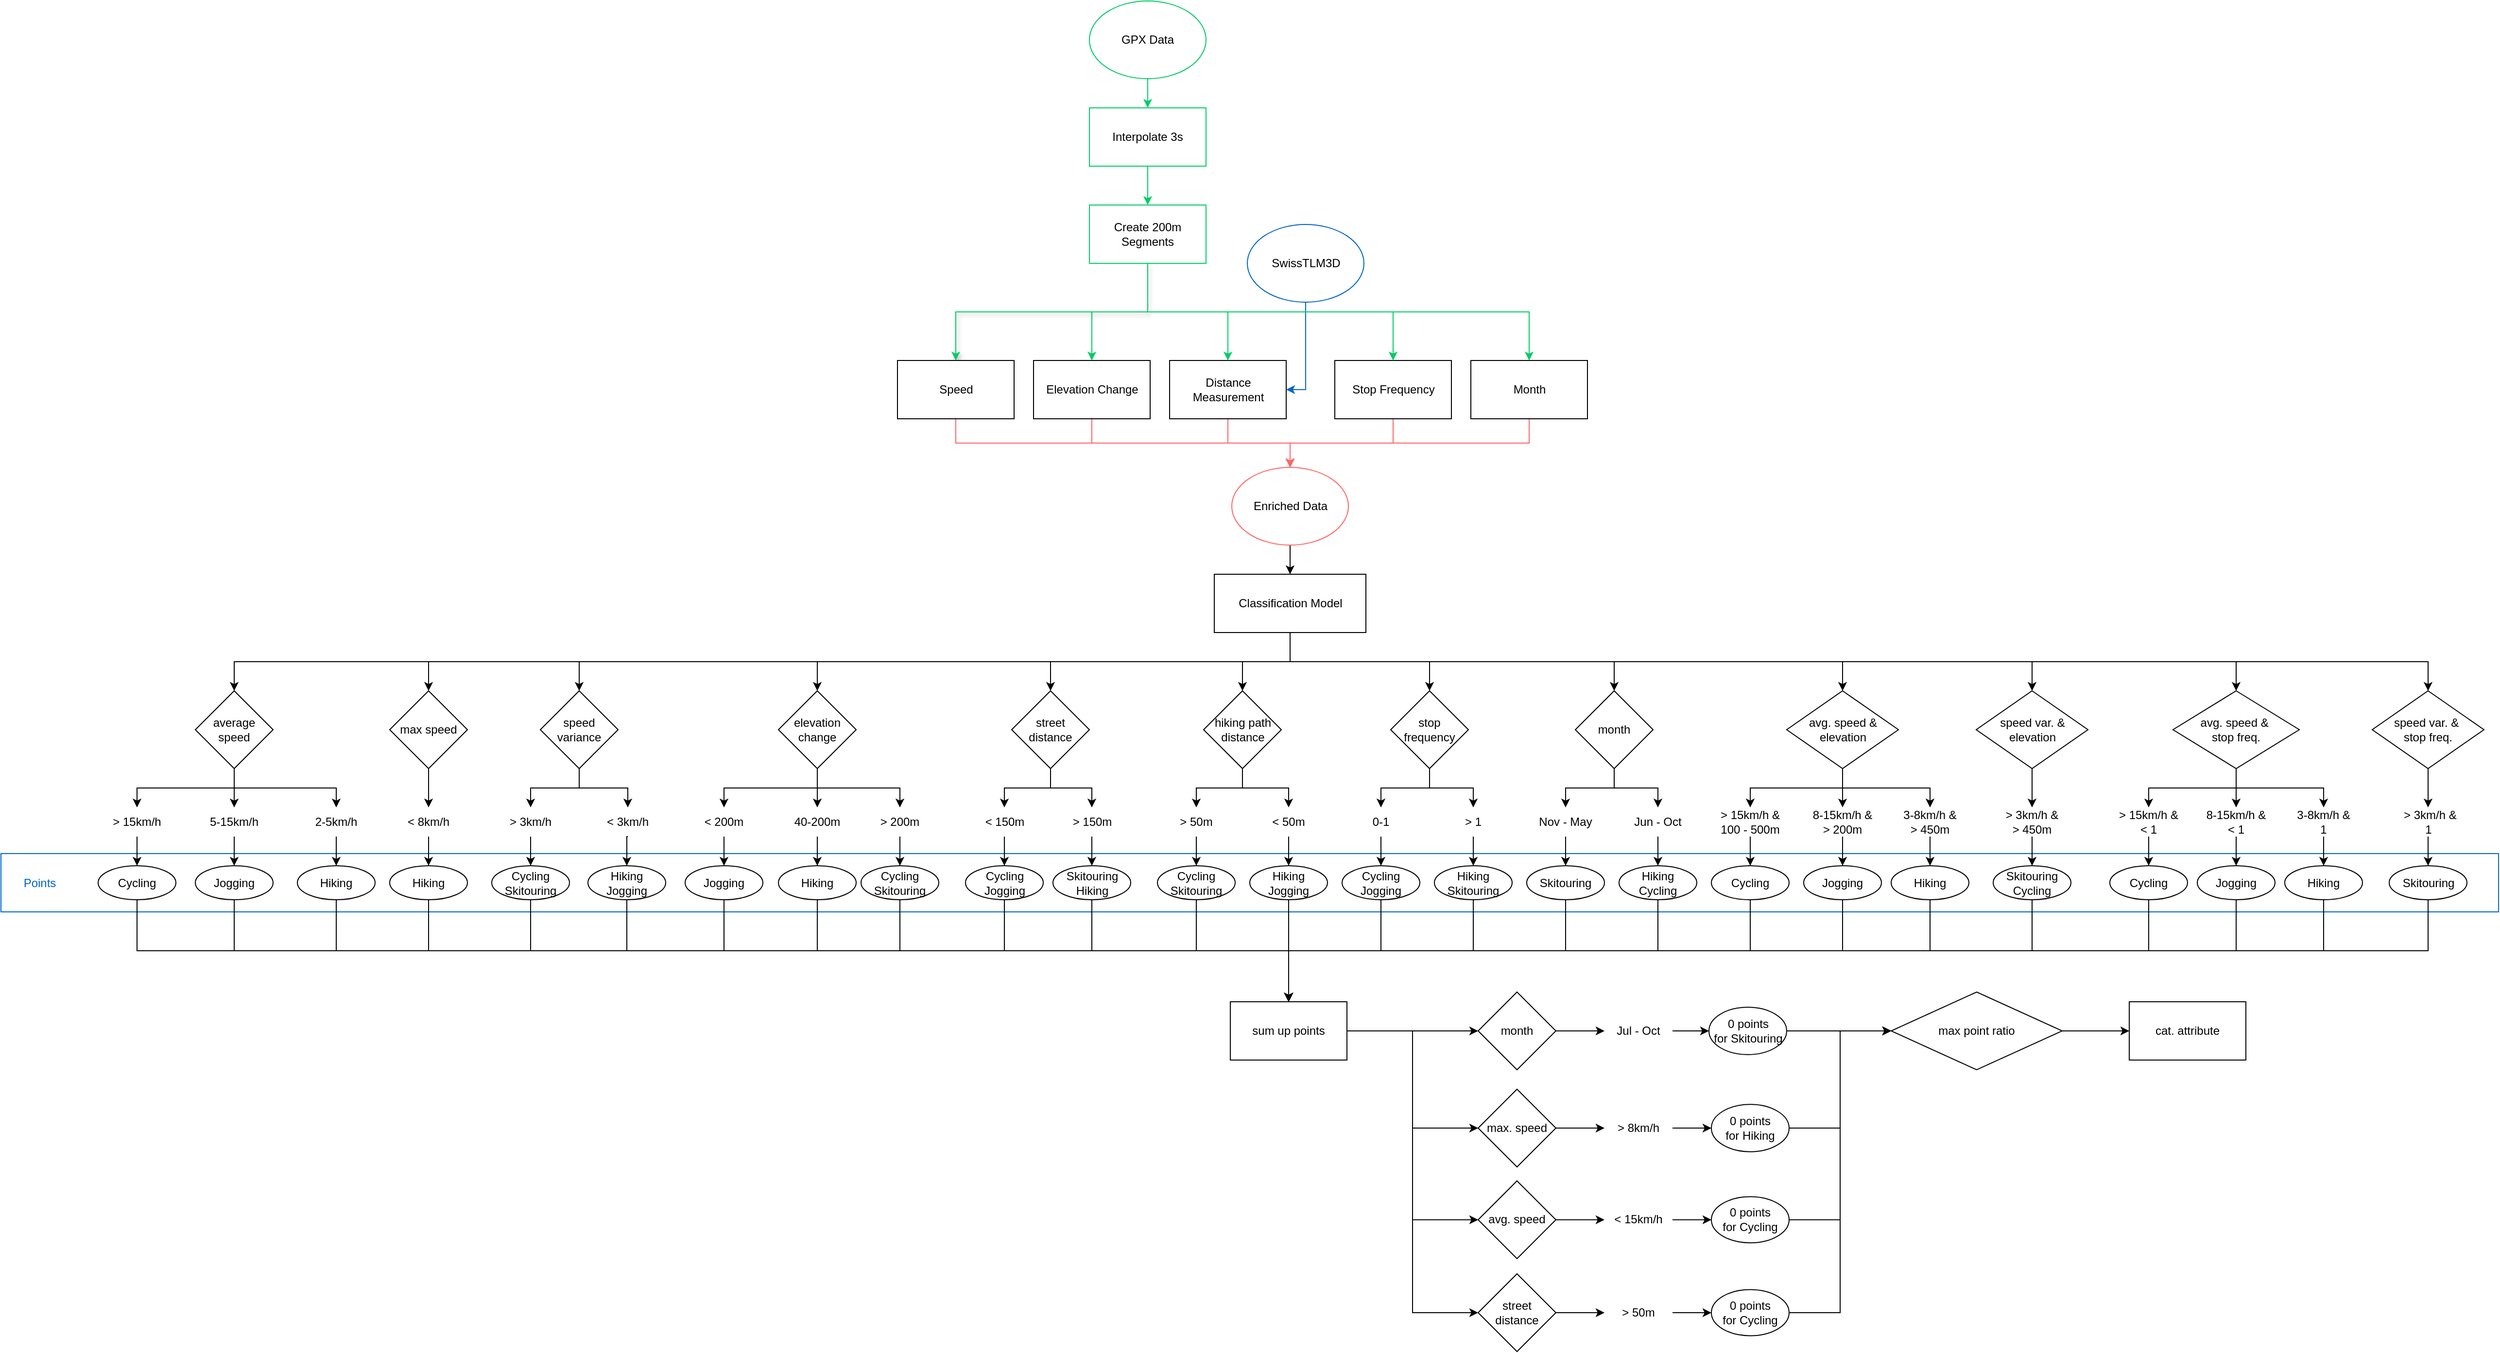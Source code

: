 <mxfile version="24.4.13" type="device">
  <diagram name="Seite-1" id="cVTC9YkRxxJZQrhODdem">
    <mxGraphModel dx="2594" dy="2482" grid="1" gridSize="10" guides="1" tooltips="1" connect="1" arrows="1" fold="1" page="1" pageScale="1" pageWidth="827" pageHeight="1169" math="0" shadow="0">
      <root>
        <mxCell id="0" />
        <mxCell id="1" parent="0" />
        <mxCell id="XzWF8EGHx2iEEQ5gRs2J-36" value="" style="rounded=0;whiteSpace=wrap;html=1;strokeColor=#0066CC;fillColor=none;" parent="1" vertex="1">
          <mxGeometry x="-420" y="647.5" width="2570" height="60" as="geometry" />
        </mxCell>
        <mxCell id="FWBxa8yp6T6ycIFNH5oM-10" style="edgeStyle=orthogonalEdgeStyle;rounded=0;orthogonalLoop=1;jettySize=auto;html=1;exitX=0.5;exitY=1;exitDx=0;exitDy=0;entryX=0.5;entryY=0;entryDx=0;entryDy=0;strokeColor=#00CC66;" parent="1" source="Y5MtgRzneYo3xTb6caG6-104" target="FWBxa8yp6T6ycIFNH5oM-5" edge="1">
          <mxGeometry relative="1" as="geometry">
            <mxPoint x="760" y="80" as="sourcePoint" />
          </mxGeometry>
        </mxCell>
        <mxCell id="FWBxa8yp6T6ycIFNH5oM-11" style="edgeStyle=orthogonalEdgeStyle;rounded=0;orthogonalLoop=1;jettySize=auto;html=1;exitX=0.5;exitY=1;exitDx=0;exitDy=0;entryX=0.5;entryY=0;entryDx=0;entryDy=0;shadow=1;strokeColor=#00CC66;" parent="1" source="Y5MtgRzneYo3xTb6caG6-104" target="FWBxa8yp6T6ycIFNH5oM-4" edge="1">
          <mxGeometry relative="1" as="geometry">
            <mxPoint x="760" y="80" as="sourcePoint" />
          </mxGeometry>
        </mxCell>
        <mxCell id="FWBxa8yp6T6ycIFNH5oM-15" style="edgeStyle=orthogonalEdgeStyle;rounded=0;orthogonalLoop=1;jettySize=auto;html=1;exitX=0.5;exitY=1;exitDx=0;exitDy=0;entryX=0.5;entryY=0;entryDx=0;entryDy=0;strokeColor=#00CC66;" parent="1" source="Y5MtgRzneYo3xTb6caG6-104" target="FWBxa8yp6T6ycIFNH5oM-14" edge="1">
          <mxGeometry relative="1" as="geometry">
            <mxPoint x="760" y="80" as="sourcePoint" />
          </mxGeometry>
        </mxCell>
        <mxCell id="FWBxa8yp6T6ycIFNH5oM-17" style="edgeStyle=orthogonalEdgeStyle;rounded=0;orthogonalLoop=1;jettySize=auto;html=1;exitX=0.5;exitY=1;exitDx=0;exitDy=0;entryX=0.5;entryY=0;entryDx=0;entryDy=0;strokeColor=#FF6666;" parent="1" source="FWBxa8yp6T6ycIFNH5oM-4" target="FWBxa8yp6T6ycIFNH5oM-16" edge="1">
          <mxGeometry relative="1" as="geometry" />
        </mxCell>
        <mxCell id="FWBxa8yp6T6ycIFNH5oM-4" value="Speed" style="rounded=0;whiteSpace=wrap;html=1;" parent="1" vertex="1">
          <mxGeometry x="502.5" y="140" width="120" height="60" as="geometry" />
        </mxCell>
        <mxCell id="FWBxa8yp6T6ycIFNH5oM-18" style="edgeStyle=orthogonalEdgeStyle;rounded=0;orthogonalLoop=1;jettySize=auto;html=1;exitX=0.5;exitY=1;exitDx=0;exitDy=0;entryX=0.5;entryY=0;entryDx=0;entryDy=0;strokeColor=#FF6666;" parent="1" source="FWBxa8yp6T6ycIFNH5oM-5" target="FWBxa8yp6T6ycIFNH5oM-16" edge="1">
          <mxGeometry relative="1" as="geometry">
            <mxPoint x="892.5" y="250" as="targetPoint" />
          </mxGeometry>
        </mxCell>
        <mxCell id="FWBxa8yp6T6ycIFNH5oM-5" value="Elevation Change" style="rounded=0;whiteSpace=wrap;html=1;" parent="1" vertex="1">
          <mxGeometry x="642.5" y="140" width="120" height="60" as="geometry" />
        </mxCell>
        <mxCell id="FWBxa8yp6T6ycIFNH5oM-19" style="edgeStyle=orthogonalEdgeStyle;rounded=0;orthogonalLoop=1;jettySize=auto;html=1;exitX=0.5;exitY=1;exitDx=0;exitDy=0;entryX=0.5;entryY=0;entryDx=0;entryDy=0;strokeColor=#FF6666;" parent="1" source="FWBxa8yp6T6ycIFNH5oM-6" target="FWBxa8yp6T6ycIFNH5oM-16" edge="1">
          <mxGeometry relative="1" as="geometry" />
        </mxCell>
        <mxCell id="FWBxa8yp6T6ycIFNH5oM-6" value="Distance Measurement" style="rounded=0;whiteSpace=wrap;html=1;" parent="1" vertex="1">
          <mxGeometry x="782.5" y="140" width="120" height="60" as="geometry" />
        </mxCell>
        <mxCell id="FWBxa8yp6T6ycIFNH5oM-20" style="edgeStyle=orthogonalEdgeStyle;rounded=0;orthogonalLoop=1;jettySize=auto;html=1;entryX=0.5;entryY=0;entryDx=0;entryDy=0;strokeColor=#FF6666;" parent="1" target="FWBxa8yp6T6ycIFNH5oM-16" edge="1">
          <mxGeometry relative="1" as="geometry">
            <mxPoint x="892.5" y="250" as="targetPoint" />
            <mxPoint x="906.5" y="230" as="sourcePoint" />
          </mxGeometry>
        </mxCell>
        <mxCell id="FWBxa8yp6T6ycIFNH5oM-21" style="edgeStyle=orthogonalEdgeStyle;rounded=0;orthogonalLoop=1;jettySize=auto;html=1;exitX=0.5;exitY=1;exitDx=0;exitDy=0;entryX=0.5;entryY=0;entryDx=0;entryDy=0;strokeColor=#FF6666;" parent="1" source="FWBxa8yp6T6ycIFNH5oM-8" target="FWBxa8yp6T6ycIFNH5oM-16" edge="1">
          <mxGeometry relative="1" as="geometry">
            <mxPoint x="892.5" y="250" as="targetPoint" />
          </mxGeometry>
        </mxCell>
        <mxCell id="FWBxa8yp6T6ycIFNH5oM-8" value="Stop Frequency" style="rounded=0;whiteSpace=wrap;html=1;" parent="1" vertex="1">
          <mxGeometry x="952.5" y="140" width="120" height="60" as="geometry" />
        </mxCell>
        <mxCell id="FWBxa8yp6T6ycIFNH5oM-22" style="edgeStyle=orthogonalEdgeStyle;rounded=0;orthogonalLoop=1;jettySize=auto;html=1;exitX=0.5;exitY=1;exitDx=0;exitDy=0;entryX=0.5;entryY=0;entryDx=0;entryDy=0;strokeColor=#FF6666;" parent="1" source="FWBxa8yp6T6ycIFNH5oM-14" target="FWBxa8yp6T6ycIFNH5oM-16" edge="1">
          <mxGeometry relative="1" as="geometry" />
        </mxCell>
        <mxCell id="FWBxa8yp6T6ycIFNH5oM-14" value="Month" style="rounded=0;whiteSpace=wrap;html=1;" parent="1" vertex="1">
          <mxGeometry x="1092.5" y="140" width="120" height="60" as="geometry" />
        </mxCell>
        <mxCell id="FWBxa8yp6T6ycIFNH5oM-28" style="edgeStyle=orthogonalEdgeStyle;rounded=0;orthogonalLoop=1;jettySize=auto;html=1;exitX=0.5;exitY=1;exitDx=0;exitDy=0;" parent="1" source="FWBxa8yp6T6ycIFNH5oM-16" target="FWBxa8yp6T6ycIFNH5oM-27" edge="1">
          <mxGeometry relative="1" as="geometry" />
        </mxCell>
        <mxCell id="FWBxa8yp6T6ycIFNH5oM-16" value="Enriched Data" style="ellipse;whiteSpace=wrap;html=1;strokeColor=#FF6666;" parent="1" vertex="1">
          <mxGeometry x="846.5" y="250" width="120" height="80" as="geometry" />
        </mxCell>
        <mxCell id="FWBxa8yp6T6ycIFNH5oM-26" style="edgeStyle=orthogonalEdgeStyle;rounded=0;orthogonalLoop=1;jettySize=auto;html=1;exitX=0.5;exitY=1;exitDx=0;exitDy=0;entryX=1;entryY=0.5;entryDx=0;entryDy=0;strokeColor=#0066CC;" parent="1" source="FWBxa8yp6T6ycIFNH5oM-23" target="FWBxa8yp6T6ycIFNH5oM-6" edge="1">
          <mxGeometry relative="1" as="geometry" />
        </mxCell>
        <mxCell id="FWBxa8yp6T6ycIFNH5oM-23" value="SwissTLM3D" style="ellipse;whiteSpace=wrap;html=1;strokeColor=#0066CC;" parent="1" vertex="1">
          <mxGeometry x="862.5" width="120" height="80" as="geometry" />
        </mxCell>
        <mxCell id="FWBxa8yp6T6ycIFNH5oM-30" style="edgeStyle=orthogonalEdgeStyle;rounded=0;orthogonalLoop=1;jettySize=auto;html=1;exitX=0.5;exitY=1;exitDx=0;exitDy=0;entryX=0.5;entryY=0;entryDx=0;entryDy=0;" parent="1" source="FWBxa8yp6T6ycIFNH5oM-27" target="FWBxa8yp6T6ycIFNH5oM-29" edge="1">
          <mxGeometry relative="1" as="geometry" />
        </mxCell>
        <mxCell id="XzWF8EGHx2iEEQ5gRs2J-15" value="" style="edgeStyle=orthogonalEdgeStyle;rounded=0;orthogonalLoop=1;jettySize=auto;html=1;exitX=0.5;exitY=1;exitDx=0;exitDy=0;" parent="1" source="FWBxa8yp6T6ycIFNH5oM-27" target="XzWF8EGHx2iEEQ5gRs2J-14" edge="1">
          <mxGeometry relative="1" as="geometry" />
        </mxCell>
        <mxCell id="XzWF8EGHx2iEEQ5gRs2J-17" style="edgeStyle=orthogonalEdgeStyle;rounded=0;orthogonalLoop=1;jettySize=auto;html=1;exitX=0.5;exitY=1;exitDx=0;exitDy=0;entryX=0.5;entryY=0;entryDx=0;entryDy=0;" parent="1" source="FWBxa8yp6T6ycIFNH5oM-27" target="XzWF8EGHx2iEEQ5gRs2J-16" edge="1">
          <mxGeometry relative="1" as="geometry" />
        </mxCell>
        <mxCell id="Y5MtgRzneYo3xTb6caG6-20" style="edgeStyle=orthogonalEdgeStyle;rounded=0;orthogonalLoop=1;jettySize=auto;html=1;exitX=0.5;exitY=1;exitDx=0;exitDy=0;entryX=0.5;entryY=0;entryDx=0;entryDy=0;" parent="1" source="FWBxa8yp6T6ycIFNH5oM-27" target="Y5MtgRzneYo3xTb6caG6-12" edge="1">
          <mxGeometry relative="1" as="geometry" />
        </mxCell>
        <mxCell id="Y5MtgRzneYo3xTb6caG6-31" style="edgeStyle=orthogonalEdgeStyle;rounded=0;orthogonalLoop=1;jettySize=auto;html=1;exitX=0.5;exitY=1;exitDx=0;exitDy=0;entryX=0.5;entryY=0;entryDx=0;entryDy=0;" parent="1" source="FWBxa8yp6T6ycIFNH5oM-27" target="Y5MtgRzneYo3xTb6caG6-30" edge="1">
          <mxGeometry relative="1" as="geometry" />
        </mxCell>
        <mxCell id="Y5MtgRzneYo3xTb6caG6-40" style="edgeStyle=orthogonalEdgeStyle;rounded=0;orthogonalLoop=1;jettySize=auto;html=1;exitX=0.5;exitY=1;exitDx=0;exitDy=0;" parent="1" source="FWBxa8yp6T6ycIFNH5oM-27" target="Y5MtgRzneYo3xTb6caG6-13" edge="1">
          <mxGeometry relative="1" as="geometry" />
        </mxCell>
        <mxCell id="Y5MtgRzneYo3xTb6caG6-41" style="edgeStyle=orthogonalEdgeStyle;rounded=0;orthogonalLoop=1;jettySize=auto;html=1;exitX=0.5;exitY=1;exitDx=0;exitDy=0;entryX=0.5;entryY=0;entryDx=0;entryDy=0;" parent="1" source="FWBxa8yp6T6ycIFNH5oM-27" target="Y5MtgRzneYo3xTb6caG6-11" edge="1">
          <mxGeometry relative="1" as="geometry" />
        </mxCell>
        <mxCell id="Y5MtgRzneYo3xTb6caG6-42" style="edgeStyle=orthogonalEdgeStyle;rounded=0;orthogonalLoop=1;jettySize=auto;html=1;exitX=0.5;exitY=1;exitDx=0;exitDy=0;entryX=0.5;entryY=0;entryDx=0;entryDy=0;" parent="1" source="FWBxa8yp6T6ycIFNH5oM-27" target="Y5MtgRzneYo3xTb6caG6-18" edge="1">
          <mxGeometry relative="1" as="geometry" />
        </mxCell>
        <mxCell id="Y5MtgRzneYo3xTb6caG6-43" style="edgeStyle=orthogonalEdgeStyle;rounded=0;orthogonalLoop=1;jettySize=auto;html=1;exitX=0.5;exitY=1;exitDx=0;exitDy=0;entryX=0.5;entryY=0;entryDx=0;entryDy=0;" parent="1" source="FWBxa8yp6T6ycIFNH5oM-27" target="Y5MtgRzneYo3xTb6caG6-19" edge="1">
          <mxGeometry relative="1" as="geometry" />
        </mxCell>
        <mxCell id="Y5MtgRzneYo3xTb6caG6-101" style="edgeStyle=orthogonalEdgeStyle;rounded=0;orthogonalLoop=1;jettySize=auto;html=1;exitX=0.5;exitY=1;exitDx=0;exitDy=0;entryX=0.5;entryY=0;entryDx=0;entryDy=0;" parent="1" source="FWBxa8yp6T6ycIFNH5oM-27" target="Y5MtgRzneYo3xTb6caG6-1" edge="1">
          <mxGeometry relative="1" as="geometry" />
        </mxCell>
        <mxCell id="Y5MtgRzneYo3xTb6caG6-111" style="edgeStyle=orthogonalEdgeStyle;rounded=0;orthogonalLoop=1;jettySize=auto;html=1;exitX=0.5;exitY=1;exitDx=0;exitDy=0;entryX=0.5;entryY=0;entryDx=0;entryDy=0;" parent="1" source="FWBxa8yp6T6ycIFNH5oM-27" target="Y5MtgRzneYo3xTb6caG6-109" edge="1">
          <mxGeometry relative="1" as="geometry" />
        </mxCell>
        <mxCell id="Y5MtgRzneYo3xTb6caG6-125" style="edgeStyle=orthogonalEdgeStyle;rounded=0;orthogonalLoop=1;jettySize=auto;html=1;exitX=0.5;exitY=1;exitDx=0;exitDy=0;entryX=0.5;entryY=0;entryDx=0;entryDy=0;" parent="1" source="FWBxa8yp6T6ycIFNH5oM-27" target="Y5MtgRzneYo3xTb6caG6-124" edge="1">
          <mxGeometry relative="1" as="geometry" />
        </mxCell>
        <mxCell id="FWBxa8yp6T6ycIFNH5oM-27" value="Classification Model" style="rounded=0;whiteSpace=wrap;html=1;" parent="1" vertex="1">
          <mxGeometry x="828.5" y="360" width="156" height="60" as="geometry" />
        </mxCell>
        <mxCell id="XzWF8EGHx2iEEQ5gRs2J-2" style="edgeStyle=orthogonalEdgeStyle;rounded=0;orthogonalLoop=1;jettySize=auto;html=1;exitX=0.5;exitY=1;exitDx=0;exitDy=0;entryX=0.5;entryY=0;entryDx=0;entryDy=0;" parent="1" source="FWBxa8yp6T6ycIFNH5oM-29" target="XzWF8EGHx2iEEQ5gRs2J-1" edge="1">
          <mxGeometry relative="1" as="geometry">
            <Array as="points">
              <mxPoint x="-180" y="580" />
              <mxPoint x="-280" y="580" />
            </Array>
          </mxGeometry>
        </mxCell>
        <mxCell id="XzWF8EGHx2iEEQ5gRs2J-8" style="edgeStyle=orthogonalEdgeStyle;rounded=0;orthogonalLoop=1;jettySize=auto;html=1;exitX=0.5;exitY=1;exitDx=0;exitDy=0;entryX=0.5;entryY=0;entryDx=0;entryDy=0;" parent="1" source="FWBxa8yp6T6ycIFNH5oM-29" target="XzWF8EGHx2iEEQ5gRs2J-6" edge="1">
          <mxGeometry relative="1" as="geometry" />
        </mxCell>
        <mxCell id="XzWF8EGHx2iEEQ5gRs2J-13" style="edgeStyle=orthogonalEdgeStyle;rounded=0;orthogonalLoop=1;jettySize=auto;html=1;exitX=0.5;exitY=1;exitDx=0;exitDy=0;entryX=0.5;entryY=0;entryDx=0;entryDy=0;" parent="1" source="FWBxa8yp6T6ycIFNH5oM-29" target="XzWF8EGHx2iEEQ5gRs2J-11" edge="1">
          <mxGeometry relative="1" as="geometry" />
        </mxCell>
        <mxCell id="FWBxa8yp6T6ycIFNH5oM-29" value="average speed" style="rhombus;whiteSpace=wrap;html=1;" parent="1" vertex="1">
          <mxGeometry x="-220" y="480" width="80" height="80" as="geometry" />
        </mxCell>
        <mxCell id="XzWF8EGHx2iEEQ5gRs2J-4" value="" style="edgeStyle=orthogonalEdgeStyle;rounded=0;orthogonalLoop=1;jettySize=auto;html=1;" parent="1" source="XzWF8EGHx2iEEQ5gRs2J-1" target="XzWF8EGHx2iEEQ5gRs2J-3" edge="1">
          <mxGeometry relative="1" as="geometry" />
        </mxCell>
        <mxCell id="XzWF8EGHx2iEEQ5gRs2J-1" value="&amp;gt; 15km/h" style="text;html=1;align=center;verticalAlign=middle;whiteSpace=wrap;rounded=0;" parent="1" vertex="1">
          <mxGeometry x="-310" y="600" width="60" height="30" as="geometry" />
        </mxCell>
        <mxCell id="XzWF8EGHx2iEEQ5gRs2J-23" style="edgeStyle=orthogonalEdgeStyle;rounded=0;orthogonalLoop=1;jettySize=auto;html=1;exitX=0.5;exitY=1;exitDx=0;exitDy=0;entryX=0.5;entryY=0;entryDx=0;entryDy=0;" parent="1" source="XzWF8EGHx2iEEQ5gRs2J-3" target="XzWF8EGHx2iEEQ5gRs2J-22" edge="1">
          <mxGeometry relative="1" as="geometry" />
        </mxCell>
        <mxCell id="XzWF8EGHx2iEEQ5gRs2J-3" value="Cycling" style="ellipse;whiteSpace=wrap;html=1;" parent="1" vertex="1">
          <mxGeometry x="-320" y="660" width="80" height="35" as="geometry" />
        </mxCell>
        <mxCell id="XzWF8EGHx2iEEQ5gRs2J-9" style="edgeStyle=orthogonalEdgeStyle;rounded=0;orthogonalLoop=1;jettySize=auto;html=1;exitX=0.5;exitY=1;exitDx=0;exitDy=0;entryX=0.5;entryY=0;entryDx=0;entryDy=0;" parent="1" source="XzWF8EGHx2iEEQ5gRs2J-6" target="XzWF8EGHx2iEEQ5gRs2J-7" edge="1">
          <mxGeometry relative="1" as="geometry" />
        </mxCell>
        <mxCell id="XzWF8EGHx2iEEQ5gRs2J-6" value="5-15km/h" style="text;html=1;align=center;verticalAlign=middle;whiteSpace=wrap;rounded=0;" parent="1" vertex="1">
          <mxGeometry x="-225" y="600" width="90" height="30" as="geometry" />
        </mxCell>
        <mxCell id="XzWF8EGHx2iEEQ5gRs2J-24" style="edgeStyle=orthogonalEdgeStyle;rounded=0;orthogonalLoop=1;jettySize=auto;html=1;exitX=0.5;exitY=1;exitDx=0;exitDy=0;entryX=0.5;entryY=0;entryDx=0;entryDy=0;" parent="1" source="XzWF8EGHx2iEEQ5gRs2J-7" target="XzWF8EGHx2iEEQ5gRs2J-22" edge="1">
          <mxGeometry relative="1" as="geometry" />
        </mxCell>
        <mxCell id="XzWF8EGHx2iEEQ5gRs2J-7" value="Jogging" style="ellipse;whiteSpace=wrap;html=1;" parent="1" vertex="1">
          <mxGeometry x="-220" y="660" width="80" height="35" as="geometry" />
        </mxCell>
        <mxCell id="XzWF8EGHx2iEEQ5gRs2J-10" style="edgeStyle=orthogonalEdgeStyle;rounded=0;orthogonalLoop=1;jettySize=auto;html=1;exitX=0.5;exitY=1;exitDx=0;exitDy=0;entryX=0.5;entryY=0;entryDx=0;entryDy=0;" parent="1" source="XzWF8EGHx2iEEQ5gRs2J-11" target="XzWF8EGHx2iEEQ5gRs2J-12" edge="1">
          <mxGeometry relative="1" as="geometry" />
        </mxCell>
        <mxCell id="XzWF8EGHx2iEEQ5gRs2J-11" value="2-5km/h" style="text;html=1;align=center;verticalAlign=middle;whiteSpace=wrap;rounded=0;" parent="1" vertex="1">
          <mxGeometry x="-120" y="600" width="90" height="30" as="geometry" />
        </mxCell>
        <mxCell id="XzWF8EGHx2iEEQ5gRs2J-25" style="edgeStyle=orthogonalEdgeStyle;rounded=0;orthogonalLoop=1;jettySize=auto;html=1;exitX=0.5;exitY=1;exitDx=0;exitDy=0;entryX=0.5;entryY=0;entryDx=0;entryDy=0;" parent="1" source="XzWF8EGHx2iEEQ5gRs2J-12" target="XzWF8EGHx2iEEQ5gRs2J-22" edge="1">
          <mxGeometry relative="1" as="geometry">
            <mxPoint x="500" y="720.0" as="targetPoint" />
          </mxGeometry>
        </mxCell>
        <mxCell id="XzWF8EGHx2iEEQ5gRs2J-12" value="Hiking" style="ellipse;whiteSpace=wrap;html=1;" parent="1" vertex="1">
          <mxGeometry x="-115" y="660" width="80" height="35" as="geometry" />
        </mxCell>
        <mxCell id="XzWF8EGHx2iEEQ5gRs2J-19" style="edgeStyle=orthogonalEdgeStyle;rounded=0;orthogonalLoop=1;jettySize=auto;html=1;exitX=0.5;exitY=1;exitDx=0;exitDy=0;entryX=0.5;entryY=0;entryDx=0;entryDy=0;" parent="1" source="XzWF8EGHx2iEEQ5gRs2J-14" target="XzWF8EGHx2iEEQ5gRs2J-18" edge="1">
          <mxGeometry relative="1" as="geometry" />
        </mxCell>
        <mxCell id="XzWF8EGHx2iEEQ5gRs2J-14" value="max speed" style="rhombus;whiteSpace=wrap;html=1;rounded=0;" parent="1" vertex="1">
          <mxGeometry x="-20" y="480" width="80" height="80" as="geometry" />
        </mxCell>
        <mxCell id="XzWF8EGHx2iEEQ5gRs2J-45" style="edgeStyle=orthogonalEdgeStyle;rounded=0;orthogonalLoop=1;jettySize=auto;html=1;exitX=0.5;exitY=1;exitDx=0;exitDy=0;entryX=0.5;entryY=0;entryDx=0;entryDy=0;" parent="1" source="XzWF8EGHx2iEEQ5gRs2J-16" target="XzWF8EGHx2iEEQ5gRs2J-38" edge="1">
          <mxGeometry relative="1" as="geometry" />
        </mxCell>
        <mxCell id="XzWF8EGHx2iEEQ5gRs2J-46" style="edgeStyle=orthogonalEdgeStyle;rounded=0;orthogonalLoop=1;jettySize=auto;html=1;exitX=0.5;exitY=1;exitDx=0;exitDy=0;entryX=0.5;entryY=0;entryDx=0;entryDy=0;" parent="1" source="XzWF8EGHx2iEEQ5gRs2J-16" target="XzWF8EGHx2iEEQ5gRs2J-40" edge="1">
          <mxGeometry relative="1" as="geometry" />
        </mxCell>
        <mxCell id="XzWF8EGHx2iEEQ5gRs2J-16" value="speed variance" style="rhombus;whiteSpace=wrap;html=1;rounded=0;" parent="1" vertex="1">
          <mxGeometry x="135" y="480" width="80" height="80" as="geometry" />
        </mxCell>
        <mxCell id="XzWF8EGHx2iEEQ5gRs2J-21" style="edgeStyle=orthogonalEdgeStyle;rounded=0;orthogonalLoop=1;jettySize=auto;html=1;exitX=0.5;exitY=1;exitDx=0;exitDy=0;entryX=0.5;entryY=0;entryDx=0;entryDy=0;" parent="1" source="XzWF8EGHx2iEEQ5gRs2J-18" target="XzWF8EGHx2iEEQ5gRs2J-20" edge="1">
          <mxGeometry relative="1" as="geometry" />
        </mxCell>
        <mxCell id="XzWF8EGHx2iEEQ5gRs2J-18" value="&amp;lt; 8km/h" style="text;html=1;align=center;verticalAlign=middle;whiteSpace=wrap;rounded=0;" parent="1" vertex="1">
          <mxGeometry x="-25" y="600" width="90" height="30" as="geometry" />
        </mxCell>
        <mxCell id="XzWF8EGHx2iEEQ5gRs2J-26" style="edgeStyle=orthogonalEdgeStyle;rounded=0;orthogonalLoop=1;jettySize=auto;html=1;exitX=0.5;exitY=1;exitDx=0;exitDy=0;entryX=0.5;entryY=0;entryDx=0;entryDy=0;" parent="1" source="XzWF8EGHx2iEEQ5gRs2J-20" target="XzWF8EGHx2iEEQ5gRs2J-22" edge="1">
          <mxGeometry relative="1" as="geometry">
            <mxPoint x="460" y="690.0" as="targetPoint" />
          </mxGeometry>
        </mxCell>
        <mxCell id="XzWF8EGHx2iEEQ5gRs2J-20" value="Hiking" style="ellipse;whiteSpace=wrap;html=1;" parent="1" vertex="1">
          <mxGeometry x="-20" y="660" width="80" height="35" as="geometry" />
        </mxCell>
        <mxCell id="Y5MtgRzneYo3xTb6caG6-135" style="edgeStyle=orthogonalEdgeStyle;rounded=0;orthogonalLoop=1;jettySize=auto;html=1;exitX=1;exitY=0.5;exitDx=0;exitDy=0;entryX=0;entryY=0.5;entryDx=0;entryDy=0;" parent="1" source="XzWF8EGHx2iEEQ5gRs2J-22" target="Y5MtgRzneYo3xTb6caG6-136" edge="1">
          <mxGeometry relative="1" as="geometry">
            <mxPoint x="1100.0" y="830.5" as="targetPoint" />
          </mxGeometry>
        </mxCell>
        <mxCell id="Y5MtgRzneYo3xTb6caG6-149" style="edgeStyle=orthogonalEdgeStyle;rounded=0;orthogonalLoop=1;jettySize=auto;html=1;exitX=1;exitY=0.5;exitDx=0;exitDy=0;entryX=0;entryY=0.5;entryDx=0;entryDy=0;" parent="1" source="XzWF8EGHx2iEEQ5gRs2J-22" target="Y5MtgRzneYo3xTb6caG6-137" edge="1">
          <mxGeometry relative="1" as="geometry" />
        </mxCell>
        <mxCell id="Y5MtgRzneYo3xTb6caG6-155" style="edgeStyle=orthogonalEdgeStyle;rounded=0;orthogonalLoop=1;jettySize=auto;html=1;exitX=1;exitY=0.5;exitDx=0;exitDy=0;entryX=0;entryY=0.5;entryDx=0;entryDy=0;" parent="1" source="XzWF8EGHx2iEEQ5gRs2J-22" target="Y5MtgRzneYo3xTb6caG6-152" edge="1">
          <mxGeometry relative="1" as="geometry" />
        </mxCell>
        <mxCell id="Y5MtgRzneYo3xTb6caG6-160" style="edgeStyle=orthogonalEdgeStyle;rounded=0;orthogonalLoop=1;jettySize=auto;html=1;exitX=1;exitY=0.5;exitDx=0;exitDy=0;entryX=0;entryY=0.5;entryDx=0;entryDy=0;" parent="1" source="XzWF8EGHx2iEEQ5gRs2J-22" target="Y5MtgRzneYo3xTb6caG6-138" edge="1">
          <mxGeometry relative="1" as="geometry" />
        </mxCell>
        <mxCell id="XzWF8EGHx2iEEQ5gRs2J-22" value="sum up points" style="rounded=0;whiteSpace=wrap;html=1;" parent="1" vertex="1">
          <mxGeometry x="845" y="800" width="120" height="60" as="geometry" />
        </mxCell>
        <mxCell id="XzWF8EGHx2iEEQ5gRs2J-33" value="" style="edgeStyle=orthogonalEdgeStyle;rounded=0;orthogonalLoop=1;jettySize=auto;html=1;" parent="1" source="XzWF8EGHx2iEEQ5gRs2J-27" target="XzWF8EGHx2iEEQ5gRs2J-32" edge="1">
          <mxGeometry relative="1" as="geometry" />
        </mxCell>
        <mxCell id="XzWF8EGHx2iEEQ5gRs2J-27" value="&lt;div&gt;max point ratio&lt;/div&gt;" style="rhombus;whiteSpace=wrap;html=1;rounded=0;" parent="1" vertex="1">
          <mxGeometry x="1525" y="790" width="176" height="80" as="geometry" />
        </mxCell>
        <mxCell id="XzWF8EGHx2iEEQ5gRs2J-32" value="cat. attribute" style="whiteSpace=wrap;html=1;rounded=0;" parent="1" vertex="1">
          <mxGeometry x="1770" y="800" width="120" height="60" as="geometry" />
        </mxCell>
        <mxCell id="XzWF8EGHx2iEEQ5gRs2J-34" value="&lt;font color=&quot;#0066cc&quot;&gt;Points&lt;/font&gt;" style="text;html=1;align=center;verticalAlign=middle;whiteSpace=wrap;rounded=0;fillColor=none;strokeColor=none;" parent="1" vertex="1">
          <mxGeometry x="-410" y="662.5" width="60" height="30" as="geometry" />
        </mxCell>
        <mxCell id="XzWF8EGHx2iEEQ5gRs2J-43" style="edgeStyle=orthogonalEdgeStyle;rounded=0;orthogonalLoop=1;jettySize=auto;html=1;exitX=0.5;exitY=1;exitDx=0;exitDy=0;entryX=0.5;entryY=0;entryDx=0;entryDy=0;" parent="1" source="XzWF8EGHx2iEEQ5gRs2J-38" target="XzWF8EGHx2iEEQ5gRs2J-39" edge="1">
          <mxGeometry relative="1" as="geometry" />
        </mxCell>
        <mxCell id="XzWF8EGHx2iEEQ5gRs2J-38" value="&amp;gt; 3km/h" style="text;html=1;align=center;verticalAlign=middle;whiteSpace=wrap;rounded=0;" parent="1" vertex="1">
          <mxGeometry x="80" y="600" width="90" height="30" as="geometry" />
        </mxCell>
        <mxCell id="Y5MtgRzneYo3xTb6caG6-9" style="edgeStyle=orthogonalEdgeStyle;rounded=0;orthogonalLoop=1;jettySize=auto;html=1;exitX=0.5;exitY=1;exitDx=0;exitDy=0;entryX=0.5;entryY=0;entryDx=0;entryDy=0;" parent="1" source="XzWF8EGHx2iEEQ5gRs2J-39" target="XzWF8EGHx2iEEQ5gRs2J-22" edge="1">
          <mxGeometry relative="1" as="geometry" />
        </mxCell>
        <mxCell id="XzWF8EGHx2iEEQ5gRs2J-39" value="Cycling&lt;div&gt;Skitouring&lt;/div&gt;" style="ellipse;whiteSpace=wrap;html=1;" parent="1" vertex="1">
          <mxGeometry x="85" y="660" width="80" height="35" as="geometry" />
        </mxCell>
        <mxCell id="XzWF8EGHx2iEEQ5gRs2J-44" style="edgeStyle=orthogonalEdgeStyle;rounded=0;orthogonalLoop=1;jettySize=auto;html=1;exitX=0.5;exitY=1;exitDx=0;exitDy=0;entryX=0.5;entryY=0;entryDx=0;entryDy=0;" parent="1" source="XzWF8EGHx2iEEQ5gRs2J-40" target="XzWF8EGHx2iEEQ5gRs2J-41" edge="1">
          <mxGeometry relative="1" as="geometry" />
        </mxCell>
        <mxCell id="XzWF8EGHx2iEEQ5gRs2J-40" value="&amp;lt; 3km/h" style="text;html=1;align=center;verticalAlign=middle;whiteSpace=wrap;rounded=0;" parent="1" vertex="1">
          <mxGeometry x="180" y="600" width="90" height="30" as="geometry" />
        </mxCell>
        <mxCell id="Y5MtgRzneYo3xTb6caG6-10" style="edgeStyle=orthogonalEdgeStyle;rounded=0;orthogonalLoop=1;jettySize=auto;html=1;exitX=0.5;exitY=1;exitDx=0;exitDy=0;entryX=0.5;entryY=0;entryDx=0;entryDy=0;" parent="1" source="XzWF8EGHx2iEEQ5gRs2J-41" target="XzWF8EGHx2iEEQ5gRs2J-22" edge="1">
          <mxGeometry relative="1" as="geometry">
            <mxPoint x="280.0" y="790" as="targetPoint" />
          </mxGeometry>
        </mxCell>
        <mxCell id="XzWF8EGHx2iEEQ5gRs2J-41" value="Hiking&lt;br&gt;Jogging" style="ellipse;whiteSpace=wrap;html=1;" parent="1" vertex="1">
          <mxGeometry x="184" y="660" width="80" height="35" as="geometry" />
        </mxCell>
        <mxCell id="Y5MtgRzneYo3xTb6caG6-4" style="edgeStyle=orthogonalEdgeStyle;rounded=0;orthogonalLoop=1;jettySize=auto;html=1;exitX=0.5;exitY=1;exitDx=0;exitDy=0;entryX=0.5;entryY=0;entryDx=0;entryDy=0;" parent="1" source="Y5MtgRzneYo3xTb6caG6-1" target="Y5MtgRzneYo3xTb6caG6-3" edge="1">
          <mxGeometry relative="1" as="geometry" />
        </mxCell>
        <mxCell id="be0DI_197izLwhuHnS5z-3" style="edgeStyle=orthogonalEdgeStyle;rounded=0;orthogonalLoop=1;jettySize=auto;html=1;exitX=0.5;exitY=1;exitDx=0;exitDy=0;entryX=0.5;entryY=0;entryDx=0;entryDy=0;" edge="1" parent="1" source="Y5MtgRzneYo3xTb6caG6-1" target="be0DI_197izLwhuHnS5z-2">
          <mxGeometry relative="1" as="geometry" />
        </mxCell>
        <mxCell id="Y5MtgRzneYo3xTb6caG6-1" value="elevation change" style="rhombus;whiteSpace=wrap;html=1;rounded=0;" parent="1" vertex="1">
          <mxGeometry x="380" y="480" width="80" height="80" as="geometry" />
        </mxCell>
        <mxCell id="Y5MtgRzneYo3xTb6caG6-7" style="edgeStyle=orthogonalEdgeStyle;rounded=0;orthogonalLoop=1;jettySize=auto;html=1;exitX=0.5;exitY=1;exitDx=0;exitDy=0;entryX=0.5;entryY=0;entryDx=0;entryDy=0;" parent="1" source="Y5MtgRzneYo3xTb6caG6-3" target="Y5MtgRzneYo3xTb6caG6-6" edge="1">
          <mxGeometry relative="1" as="geometry" />
        </mxCell>
        <mxCell id="Y5MtgRzneYo3xTb6caG6-3" value="&amp;lt; 200m" style="text;html=1;align=center;verticalAlign=middle;whiteSpace=wrap;rounded=0;" parent="1" vertex="1">
          <mxGeometry x="294" y="600" width="60" height="30" as="geometry" />
        </mxCell>
        <mxCell id="Y5MtgRzneYo3xTb6caG6-8" style="edgeStyle=orthogonalEdgeStyle;rounded=0;orthogonalLoop=1;jettySize=auto;html=1;exitX=0.5;exitY=1;exitDx=0;exitDy=0;entryX=0.5;entryY=0;entryDx=0;entryDy=0;" parent="1" source="Y5MtgRzneYo3xTb6caG6-6" target="XzWF8EGHx2iEEQ5gRs2J-22" edge="1">
          <mxGeometry relative="1" as="geometry" />
        </mxCell>
        <mxCell id="Y5MtgRzneYo3xTb6caG6-6" value="Jogging" style="ellipse;whiteSpace=wrap;html=1;" parent="1" vertex="1">
          <mxGeometry x="284" y="660" width="80" height="35" as="geometry" />
        </mxCell>
        <mxCell id="Y5MtgRzneYo3xTb6caG6-66" style="edgeStyle=orthogonalEdgeStyle;rounded=0;orthogonalLoop=1;jettySize=auto;html=1;exitX=0.5;exitY=1;exitDx=0;exitDy=0;entryX=0.5;entryY=0;entryDx=0;entryDy=0;" parent="1" source="Y5MtgRzneYo3xTb6caG6-11" target="Y5MtgRzneYo3xTb6caG6-60" edge="1">
          <mxGeometry relative="1" as="geometry" />
        </mxCell>
        <mxCell id="Y5MtgRzneYo3xTb6caG6-11" value="month" style="rhombus;whiteSpace=wrap;html=1;rounded=0;" parent="1" vertex="1">
          <mxGeometry x="1200" y="480" width="80" height="80" as="geometry" />
        </mxCell>
        <mxCell id="Y5MtgRzneYo3xTb6caG6-22" style="edgeStyle=orthogonalEdgeStyle;rounded=0;orthogonalLoop=1;jettySize=auto;html=1;exitX=0.5;exitY=1;exitDx=0;exitDy=0;entryX=0.5;entryY=0;entryDx=0;entryDy=0;" parent="1" source="Y5MtgRzneYo3xTb6caG6-12" target="Y5MtgRzneYo3xTb6caG6-21" edge="1">
          <mxGeometry relative="1" as="geometry" />
        </mxCell>
        <mxCell id="Y5MtgRzneYo3xTb6caG6-12" value="street distance" style="rhombus;whiteSpace=wrap;html=1;rounded=0;" parent="1" vertex="1">
          <mxGeometry x="620" y="480" width="80" height="80" as="geometry" />
        </mxCell>
        <mxCell id="Y5MtgRzneYo3xTb6caG6-13" value="stop frequency" style="rhombus;whiteSpace=wrap;html=1;rounded=0;" parent="1" vertex="1">
          <mxGeometry x="1010" y="480" width="80" height="80" as="geometry" />
        </mxCell>
        <mxCell id="Y5MtgRzneYo3xTb6caG6-79" style="edgeStyle=orthogonalEdgeStyle;rounded=0;orthogonalLoop=1;jettySize=auto;html=1;exitX=0.5;exitY=1;exitDx=0;exitDy=0;entryX=0.5;entryY=0;entryDx=0;entryDy=0;" parent="1" source="Y5MtgRzneYo3xTb6caG6-18" target="Y5MtgRzneYo3xTb6caG6-78" edge="1">
          <mxGeometry relative="1" as="geometry" />
        </mxCell>
        <mxCell id="Y5MtgRzneYo3xTb6caG6-80" style="edgeStyle=orthogonalEdgeStyle;rounded=0;orthogonalLoop=1;jettySize=auto;html=1;exitX=0.5;exitY=1;exitDx=0;exitDy=0;entryX=0.5;entryY=0;entryDx=0;entryDy=0;" parent="1" source="Y5MtgRzneYo3xTb6caG6-18" target="Y5MtgRzneYo3xTb6caG6-73" edge="1">
          <mxGeometry relative="1" as="geometry" />
        </mxCell>
        <mxCell id="Y5MtgRzneYo3xTb6caG6-81" style="edgeStyle=orthogonalEdgeStyle;rounded=0;orthogonalLoop=1;jettySize=auto;html=1;exitX=0.5;exitY=1;exitDx=0;exitDy=0;entryX=0.5;entryY=0;entryDx=0;entryDy=0;" parent="1" source="Y5MtgRzneYo3xTb6caG6-18" target="Y5MtgRzneYo3xTb6caG6-75" edge="1">
          <mxGeometry relative="1" as="geometry" />
        </mxCell>
        <mxCell id="Y5MtgRzneYo3xTb6caG6-18" value="avg. speed &amp;amp; elevation" style="rhombus;whiteSpace=wrap;html=1;rounded=0;" parent="1" vertex="1">
          <mxGeometry x="1417.5" y="480" width="115" height="80" as="geometry" />
        </mxCell>
        <mxCell id="Y5MtgRzneYo3xTb6caG6-114" style="edgeStyle=orthogonalEdgeStyle;rounded=0;orthogonalLoop=1;jettySize=auto;html=1;exitX=0.5;exitY=1;exitDx=0;exitDy=0;entryX=0.5;entryY=0;entryDx=0;entryDy=0;" parent="1" source="Y5MtgRzneYo3xTb6caG6-19" target="Y5MtgRzneYo3xTb6caG6-112" edge="1">
          <mxGeometry relative="1" as="geometry" />
        </mxCell>
        <mxCell id="Y5MtgRzneYo3xTb6caG6-117" style="edgeStyle=orthogonalEdgeStyle;rounded=0;orthogonalLoop=1;jettySize=auto;html=1;exitX=0.5;exitY=1;exitDx=0;exitDy=0;entryX=0.5;entryY=0;entryDx=0;entryDy=0;" parent="1" source="Y5MtgRzneYo3xTb6caG6-19" target="Y5MtgRzneYo3xTb6caG6-116" edge="1">
          <mxGeometry relative="1" as="geometry" />
        </mxCell>
        <mxCell id="Y5MtgRzneYo3xTb6caG6-122" style="edgeStyle=orthogonalEdgeStyle;rounded=0;orthogonalLoop=1;jettySize=auto;html=1;exitX=0.5;exitY=1;exitDx=0;exitDy=0;entryX=0.5;entryY=0;entryDx=0;entryDy=0;" parent="1" source="Y5MtgRzneYo3xTb6caG6-19" target="Y5MtgRzneYo3xTb6caG6-120" edge="1">
          <mxGeometry relative="1" as="geometry" />
        </mxCell>
        <mxCell id="Y5MtgRzneYo3xTb6caG6-19" value="avg. speed &amp;amp;&amp;nbsp;&lt;div&gt;stop freq.&lt;/div&gt;" style="rhombus;whiteSpace=wrap;html=1;rounded=0;" parent="1" vertex="1">
          <mxGeometry x="1815" y="480" width="130" height="80" as="geometry" />
        </mxCell>
        <mxCell id="Y5MtgRzneYo3xTb6caG6-24" style="edgeStyle=orthogonalEdgeStyle;rounded=0;orthogonalLoop=1;jettySize=auto;html=1;exitX=0.5;exitY=1;exitDx=0;exitDy=0;entryX=0.5;entryY=0;entryDx=0;entryDy=0;" parent="1" source="Y5MtgRzneYo3xTb6caG6-21" target="Y5MtgRzneYo3xTb6caG6-23" edge="1">
          <mxGeometry relative="1" as="geometry" />
        </mxCell>
        <mxCell id="Y5MtgRzneYo3xTb6caG6-21" value="&amp;lt; 150m" style="text;html=1;align=center;verticalAlign=middle;whiteSpace=wrap;rounded=0;" parent="1" vertex="1">
          <mxGeometry x="582.5" y="600" width="60" height="30" as="geometry" />
        </mxCell>
        <mxCell id="Y5MtgRzneYo3xTb6caG6-88" style="edgeStyle=orthogonalEdgeStyle;rounded=0;orthogonalLoop=1;jettySize=auto;html=1;exitX=0.5;exitY=1;exitDx=0;exitDy=0;entryX=0.5;entryY=0;entryDx=0;entryDy=0;" parent="1" source="Y5MtgRzneYo3xTb6caG6-23" target="XzWF8EGHx2iEEQ5gRs2J-22" edge="1">
          <mxGeometry relative="1" as="geometry">
            <mxPoint x="640" y="780.0" as="targetPoint" />
          </mxGeometry>
        </mxCell>
        <mxCell id="Y5MtgRzneYo3xTb6caG6-23" value="Cycling&lt;br&gt;Jogging" style="ellipse;whiteSpace=wrap;html=1;" parent="1" vertex="1">
          <mxGeometry x="572.5" y="660" width="80" height="35" as="geometry" />
        </mxCell>
        <mxCell id="Y5MtgRzneYo3xTb6caG6-26" style="edgeStyle=orthogonalEdgeStyle;rounded=0;orthogonalLoop=1;jettySize=auto;html=1;exitX=0.5;exitY=1;exitDx=0;exitDy=0;entryX=0.5;entryY=0;entryDx=0;entryDy=0;" parent="1" source="Y5MtgRzneYo3xTb6caG6-12" target="Y5MtgRzneYo3xTb6caG6-27" edge="1">
          <mxGeometry relative="1" as="geometry">
            <mxPoint x="690" y="590" as="sourcePoint" />
          </mxGeometry>
        </mxCell>
        <mxCell id="Y5MtgRzneYo3xTb6caG6-29" style="edgeStyle=orthogonalEdgeStyle;rounded=0;orthogonalLoop=1;jettySize=auto;html=1;exitX=0.5;exitY=1;exitDx=0;exitDy=0;entryX=0.5;entryY=0;entryDx=0;entryDy=0;" parent="1" source="Y5MtgRzneYo3xTb6caG6-27" target="Y5MtgRzneYo3xTb6caG6-28" edge="1">
          <mxGeometry relative="1" as="geometry" />
        </mxCell>
        <mxCell id="Y5MtgRzneYo3xTb6caG6-27" value="&amp;gt; 150m" style="text;html=1;align=center;verticalAlign=middle;whiteSpace=wrap;rounded=0;" parent="1" vertex="1">
          <mxGeometry x="657.5" y="600" width="90" height="30" as="geometry" />
        </mxCell>
        <mxCell id="Y5MtgRzneYo3xTb6caG6-89" style="edgeStyle=orthogonalEdgeStyle;rounded=0;orthogonalLoop=1;jettySize=auto;html=1;exitX=0.5;exitY=1;exitDx=0;exitDy=0;entryX=0.5;entryY=0;entryDx=0;entryDy=0;" parent="1" source="Y5MtgRzneYo3xTb6caG6-28" target="XzWF8EGHx2iEEQ5gRs2J-22" edge="1">
          <mxGeometry relative="1" as="geometry" />
        </mxCell>
        <mxCell id="Y5MtgRzneYo3xTb6caG6-28" value="Skitouring&lt;br&gt;Hiking" style="ellipse;whiteSpace=wrap;html=1;" parent="1" vertex="1">
          <mxGeometry x="662.5" y="660" width="80" height="35" as="geometry" />
        </mxCell>
        <mxCell id="Y5MtgRzneYo3xTb6caG6-30" value="hiking path distance" style="rhombus;whiteSpace=wrap;html=1;rounded=0;" parent="1" vertex="1">
          <mxGeometry x="817.5" y="480" width="80" height="80" as="geometry" />
        </mxCell>
        <mxCell id="Y5MtgRzneYo3xTb6caG6-32" style="edgeStyle=orthogonalEdgeStyle;rounded=0;orthogonalLoop=1;jettySize=auto;html=1;exitX=0.5;exitY=1;exitDx=0;exitDy=0;entryX=0.5;entryY=0;entryDx=0;entryDy=0;" parent="1" source="Y5MtgRzneYo3xTb6caG6-30" target="Y5MtgRzneYo3xTb6caG6-34" edge="1">
          <mxGeometry relative="1" as="geometry">
            <mxPoint x="857.5" y="572.5" as="sourcePoint" />
          </mxGeometry>
        </mxCell>
        <mxCell id="Y5MtgRzneYo3xTb6caG6-33" style="edgeStyle=orthogonalEdgeStyle;rounded=0;orthogonalLoop=1;jettySize=auto;html=1;exitX=0.5;exitY=1;exitDx=0;exitDy=0;entryX=0.5;entryY=0;entryDx=0;entryDy=0;" parent="1" source="Y5MtgRzneYo3xTb6caG6-34" target="Y5MtgRzneYo3xTb6caG6-35" edge="1">
          <mxGeometry relative="1" as="geometry" />
        </mxCell>
        <mxCell id="Y5MtgRzneYo3xTb6caG6-34" value="&amp;gt; 50m" style="text;html=1;align=center;verticalAlign=middle;whiteSpace=wrap;rounded=0;" parent="1" vertex="1">
          <mxGeometry x="780" y="600" width="60" height="30" as="geometry" />
        </mxCell>
        <mxCell id="Y5MtgRzneYo3xTb6caG6-90" style="edgeStyle=orthogonalEdgeStyle;rounded=0;orthogonalLoop=1;jettySize=auto;html=1;exitX=0.5;exitY=1;exitDx=0;exitDy=0;entryX=0.5;entryY=0;entryDx=0;entryDy=0;" parent="1" source="Y5MtgRzneYo3xTb6caG6-35" target="XzWF8EGHx2iEEQ5gRs2J-22" edge="1">
          <mxGeometry relative="1" as="geometry" />
        </mxCell>
        <mxCell id="Y5MtgRzneYo3xTb6caG6-35" value="Cycling&lt;div&gt;Skitouring&lt;/div&gt;" style="ellipse;whiteSpace=wrap;html=1;" parent="1" vertex="1">
          <mxGeometry x="770" y="660" width="80" height="35" as="geometry" />
        </mxCell>
        <mxCell id="Y5MtgRzneYo3xTb6caG6-36" style="edgeStyle=orthogonalEdgeStyle;rounded=0;orthogonalLoop=1;jettySize=auto;html=1;exitX=0.5;exitY=1;exitDx=0;exitDy=0;entryX=0.5;entryY=0;entryDx=0;entryDy=0;" parent="1" source="Y5MtgRzneYo3xTb6caG6-30" target="Y5MtgRzneYo3xTb6caG6-38" edge="1">
          <mxGeometry relative="1" as="geometry">
            <mxPoint x="857.5" y="572.5" as="sourcePoint" />
          </mxGeometry>
        </mxCell>
        <mxCell id="Y5MtgRzneYo3xTb6caG6-37" style="edgeStyle=orthogonalEdgeStyle;rounded=0;orthogonalLoop=1;jettySize=auto;html=1;exitX=0.5;exitY=1;exitDx=0;exitDy=0;entryX=0.5;entryY=0;entryDx=0;entryDy=0;" parent="1" source="Y5MtgRzneYo3xTb6caG6-38" target="Y5MtgRzneYo3xTb6caG6-39" edge="1">
          <mxGeometry relative="1" as="geometry" />
        </mxCell>
        <mxCell id="Y5MtgRzneYo3xTb6caG6-38" value="&amp;lt; 50m" style="text;html=1;align=center;verticalAlign=middle;whiteSpace=wrap;rounded=0;" parent="1" vertex="1">
          <mxGeometry x="860" y="600" width="90" height="30" as="geometry" />
        </mxCell>
        <mxCell id="Y5MtgRzneYo3xTb6caG6-91" style="edgeStyle=orthogonalEdgeStyle;rounded=0;orthogonalLoop=1;jettySize=auto;html=1;exitX=0.5;exitY=1;exitDx=0;exitDy=0;entryX=0.5;entryY=0;entryDx=0;entryDy=0;" parent="1" source="Y5MtgRzneYo3xTb6caG6-39" target="XzWF8EGHx2iEEQ5gRs2J-22" edge="1">
          <mxGeometry relative="1" as="geometry" />
        </mxCell>
        <mxCell id="Y5MtgRzneYo3xTb6caG6-39" value="Hiking&lt;div&gt;Jogging&lt;/div&gt;" style="ellipse;whiteSpace=wrap;html=1;" parent="1" vertex="1">
          <mxGeometry x="865" y="660" width="80" height="35" as="geometry" />
        </mxCell>
        <mxCell id="Y5MtgRzneYo3xTb6caG6-46" style="edgeStyle=orthogonalEdgeStyle;rounded=0;orthogonalLoop=1;jettySize=auto;html=1;exitX=0.5;exitY=1;exitDx=0;exitDy=0;entryX=0.5;entryY=0;entryDx=0;entryDy=0;" parent="1" source="Y5MtgRzneYo3xTb6caG6-1" target="Y5MtgRzneYo3xTb6caG6-48" edge="1">
          <mxGeometry relative="1" as="geometry">
            <mxPoint x="552.5" y="560" as="sourcePoint" />
          </mxGeometry>
        </mxCell>
        <mxCell id="Y5MtgRzneYo3xTb6caG6-47" style="edgeStyle=orthogonalEdgeStyle;rounded=0;orthogonalLoop=1;jettySize=auto;html=1;exitX=0.5;exitY=1;exitDx=0;exitDy=0;entryX=0.5;entryY=0;entryDx=0;entryDy=0;" parent="1" source="Y5MtgRzneYo3xTb6caG6-48" target="Y5MtgRzneYo3xTb6caG6-49" edge="1">
          <mxGeometry relative="1" as="geometry" />
        </mxCell>
        <mxCell id="Y5MtgRzneYo3xTb6caG6-48" value="&amp;gt; 200m" style="text;html=1;align=center;verticalAlign=middle;whiteSpace=wrap;rounded=0;" parent="1" vertex="1">
          <mxGeometry x="475" y="600" width="60" height="30" as="geometry" />
        </mxCell>
        <mxCell id="Y5MtgRzneYo3xTb6caG6-87" style="edgeStyle=orthogonalEdgeStyle;rounded=0;orthogonalLoop=1;jettySize=auto;html=1;exitX=0.5;exitY=1;exitDx=0;exitDy=0;entryX=0.5;entryY=0;entryDx=0;entryDy=0;" parent="1" source="Y5MtgRzneYo3xTb6caG6-49" target="XzWF8EGHx2iEEQ5gRs2J-22" edge="1">
          <mxGeometry relative="1" as="geometry" />
        </mxCell>
        <mxCell id="Y5MtgRzneYo3xTb6caG6-49" value="Cycling&lt;br&gt;Skitouring" style="ellipse;whiteSpace=wrap;html=1;" parent="1" vertex="1">
          <mxGeometry x="465" y="660" width="80" height="35" as="geometry" />
        </mxCell>
        <mxCell id="Y5MtgRzneYo3xTb6caG6-50" style="edgeStyle=orthogonalEdgeStyle;rounded=0;orthogonalLoop=1;jettySize=auto;html=1;exitX=0.5;exitY=1;exitDx=0;exitDy=0;entryX=0.5;entryY=0;entryDx=0;entryDy=0;" parent="1" source="Y5MtgRzneYo3xTb6caG6-13" target="Y5MtgRzneYo3xTb6caG6-52" edge="1">
          <mxGeometry relative="1" as="geometry">
            <mxPoint x="1048" y="560" as="sourcePoint" />
          </mxGeometry>
        </mxCell>
        <mxCell id="Y5MtgRzneYo3xTb6caG6-51" style="edgeStyle=orthogonalEdgeStyle;rounded=0;orthogonalLoop=1;jettySize=auto;html=1;exitX=0.5;exitY=1;exitDx=0;exitDy=0;entryX=0.5;entryY=0;entryDx=0;entryDy=0;" parent="1" source="Y5MtgRzneYo3xTb6caG6-52" target="Y5MtgRzneYo3xTb6caG6-53" edge="1">
          <mxGeometry relative="1" as="geometry" />
        </mxCell>
        <mxCell id="Y5MtgRzneYo3xTb6caG6-52" value="0-1" style="text;html=1;align=center;verticalAlign=middle;whiteSpace=wrap;rounded=0;" parent="1" vertex="1">
          <mxGeometry x="970" y="600" width="60" height="30" as="geometry" />
        </mxCell>
        <mxCell id="Y5MtgRzneYo3xTb6caG6-92" style="edgeStyle=orthogonalEdgeStyle;rounded=0;orthogonalLoop=1;jettySize=auto;html=1;exitX=0.5;exitY=1;exitDx=0;exitDy=0;entryX=0.5;entryY=0;entryDx=0;entryDy=0;" parent="1" source="Y5MtgRzneYo3xTb6caG6-53" target="XzWF8EGHx2iEEQ5gRs2J-22" edge="1">
          <mxGeometry relative="1" as="geometry" />
        </mxCell>
        <mxCell id="Y5MtgRzneYo3xTb6caG6-53" value="Cycling&lt;br&gt;Jogging" style="ellipse;whiteSpace=wrap;html=1;" parent="1" vertex="1">
          <mxGeometry x="960" y="660" width="80" height="35" as="geometry" />
        </mxCell>
        <mxCell id="Y5MtgRzneYo3xTb6caG6-54" style="edgeStyle=orthogonalEdgeStyle;rounded=0;orthogonalLoop=1;jettySize=auto;html=1;exitX=0.5;exitY=1;exitDx=0;exitDy=0;entryX=0.5;entryY=0;entryDx=0;entryDy=0;" parent="1" source="Y5MtgRzneYo3xTb6caG6-13" target="Y5MtgRzneYo3xTb6caG6-56" edge="1">
          <mxGeometry relative="1" as="geometry">
            <mxPoint x="1048" y="560" as="sourcePoint" />
          </mxGeometry>
        </mxCell>
        <mxCell id="Y5MtgRzneYo3xTb6caG6-55" style="edgeStyle=orthogonalEdgeStyle;rounded=0;orthogonalLoop=1;jettySize=auto;html=1;exitX=0.5;exitY=1;exitDx=0;exitDy=0;entryX=0.5;entryY=0;entryDx=0;entryDy=0;" parent="1" source="Y5MtgRzneYo3xTb6caG6-56" target="Y5MtgRzneYo3xTb6caG6-57" edge="1">
          <mxGeometry relative="1" as="geometry" />
        </mxCell>
        <mxCell id="Y5MtgRzneYo3xTb6caG6-56" value="&amp;gt; 1" style="text;html=1;align=center;verticalAlign=middle;whiteSpace=wrap;rounded=0;" parent="1" vertex="1">
          <mxGeometry x="1050" y="600" width="90" height="30" as="geometry" />
        </mxCell>
        <mxCell id="Y5MtgRzneYo3xTb6caG6-93" style="edgeStyle=orthogonalEdgeStyle;rounded=0;orthogonalLoop=1;jettySize=auto;html=1;exitX=0.5;exitY=1;exitDx=0;exitDy=0;entryX=0.5;entryY=0;entryDx=0;entryDy=0;" parent="1" source="Y5MtgRzneYo3xTb6caG6-57" target="XzWF8EGHx2iEEQ5gRs2J-22" edge="1">
          <mxGeometry relative="1" as="geometry" />
        </mxCell>
        <mxCell id="Y5MtgRzneYo3xTb6caG6-57" value="Hiking&lt;br&gt;Skitouring" style="ellipse;whiteSpace=wrap;html=1;" parent="1" vertex="1">
          <mxGeometry x="1055" y="660" width="80" height="35" as="geometry" />
        </mxCell>
        <mxCell id="Y5MtgRzneYo3xTb6caG6-59" style="edgeStyle=orthogonalEdgeStyle;rounded=0;orthogonalLoop=1;jettySize=auto;html=1;exitX=0.5;exitY=1;exitDx=0;exitDy=0;entryX=0.5;entryY=0;entryDx=0;entryDy=0;" parent="1" source="Y5MtgRzneYo3xTb6caG6-60" target="Y5MtgRzneYo3xTb6caG6-61" edge="1">
          <mxGeometry relative="1" as="geometry" />
        </mxCell>
        <mxCell id="Y5MtgRzneYo3xTb6caG6-60" value="Nov - May" style="text;html=1;align=center;verticalAlign=middle;whiteSpace=wrap;rounded=0;" parent="1" vertex="1">
          <mxGeometry x="1160" y="600" width="60" height="30" as="geometry" />
        </mxCell>
        <mxCell id="Y5MtgRzneYo3xTb6caG6-94" style="edgeStyle=orthogonalEdgeStyle;rounded=0;orthogonalLoop=1;jettySize=auto;html=1;exitX=0.5;exitY=1;exitDx=0;exitDy=0;entryX=0.5;entryY=0;entryDx=0;entryDy=0;" parent="1" source="Y5MtgRzneYo3xTb6caG6-61" target="XzWF8EGHx2iEEQ5gRs2J-22" edge="1">
          <mxGeometry relative="1" as="geometry" />
        </mxCell>
        <mxCell id="Y5MtgRzneYo3xTb6caG6-61" value="Skitouring" style="ellipse;whiteSpace=wrap;html=1;" parent="1" vertex="1">
          <mxGeometry x="1150" y="660" width="80" height="35" as="geometry" />
        </mxCell>
        <mxCell id="Y5MtgRzneYo3xTb6caG6-62" style="edgeStyle=orthogonalEdgeStyle;rounded=0;orthogonalLoop=1;jettySize=auto;html=1;exitX=0.5;exitY=1;exitDx=0;exitDy=0;entryX=0.5;entryY=0;entryDx=0;entryDy=0;" parent="1" source="Y5MtgRzneYo3xTb6caG6-11" target="Y5MtgRzneYo3xTb6caG6-64" edge="1">
          <mxGeometry relative="1" as="geometry">
            <mxPoint x="1240" y="560" as="sourcePoint" />
          </mxGeometry>
        </mxCell>
        <mxCell id="Y5MtgRzneYo3xTb6caG6-63" style="edgeStyle=orthogonalEdgeStyle;rounded=0;orthogonalLoop=1;jettySize=auto;html=1;exitX=0.5;exitY=1;exitDx=0;exitDy=0;entryX=0.5;entryY=0;entryDx=0;entryDy=0;" parent="1" source="Y5MtgRzneYo3xTb6caG6-64" target="Y5MtgRzneYo3xTb6caG6-65" edge="1">
          <mxGeometry relative="1" as="geometry" />
        </mxCell>
        <mxCell id="Y5MtgRzneYo3xTb6caG6-64" value="Jun - Oct" style="text;html=1;align=center;verticalAlign=middle;whiteSpace=wrap;rounded=0;" parent="1" vertex="1">
          <mxGeometry x="1240" y="600" width="90" height="30" as="geometry" />
        </mxCell>
        <mxCell id="Y5MtgRzneYo3xTb6caG6-95" style="edgeStyle=orthogonalEdgeStyle;rounded=0;orthogonalLoop=1;jettySize=auto;html=1;exitX=0.5;exitY=1;exitDx=0;exitDy=0;entryX=0.5;entryY=0;entryDx=0;entryDy=0;" parent="1" source="Y5MtgRzneYo3xTb6caG6-65" target="XzWF8EGHx2iEEQ5gRs2J-22" edge="1">
          <mxGeometry relative="1" as="geometry" />
        </mxCell>
        <mxCell id="Y5MtgRzneYo3xTb6caG6-65" value="Hiking&lt;div&gt;Cycling&lt;/div&gt;" style="ellipse;whiteSpace=wrap;html=1;" parent="1" vertex="1">
          <mxGeometry x="1245" y="660" width="80" height="35" as="geometry" />
        </mxCell>
        <mxCell id="Y5MtgRzneYo3xTb6caG6-68" style="edgeStyle=orthogonalEdgeStyle;rounded=0;orthogonalLoop=1;jettySize=auto;html=1;exitX=0.5;exitY=1;exitDx=0;exitDy=0;entryX=0.5;entryY=0;entryDx=0;entryDy=0;" parent="1" target="Y5MtgRzneYo3xTb6caG6-70" edge="1">
          <mxGeometry relative="1" as="geometry">
            <mxPoint x="1380" y="630" as="sourcePoint" />
          </mxGeometry>
        </mxCell>
        <mxCell id="Y5MtgRzneYo3xTb6caG6-96" style="edgeStyle=orthogonalEdgeStyle;rounded=0;orthogonalLoop=1;jettySize=auto;html=1;exitX=0.5;exitY=1;exitDx=0;exitDy=0;entryX=0.5;entryY=0;entryDx=0;entryDy=0;" parent="1" source="Y5MtgRzneYo3xTb6caG6-70" target="XzWF8EGHx2iEEQ5gRs2J-22" edge="1">
          <mxGeometry relative="1" as="geometry" />
        </mxCell>
        <mxCell id="Y5MtgRzneYo3xTb6caG6-70" value="Cycling" style="ellipse;whiteSpace=wrap;html=1;" parent="1" vertex="1">
          <mxGeometry x="1340" y="660" width="80" height="35" as="geometry" />
        </mxCell>
        <mxCell id="Y5MtgRzneYo3xTb6caG6-72" style="edgeStyle=orthogonalEdgeStyle;rounded=0;orthogonalLoop=1;jettySize=auto;html=1;exitX=0.5;exitY=1;exitDx=0;exitDy=0;entryX=0.5;entryY=0;entryDx=0;entryDy=0;" parent="1" source="Y5MtgRzneYo3xTb6caG6-73" target="Y5MtgRzneYo3xTb6caG6-74" edge="1">
          <mxGeometry relative="1" as="geometry" />
        </mxCell>
        <mxCell id="Y5MtgRzneYo3xTb6caG6-73" value="8-15km/h &amp;amp;&lt;br&gt;&lt;div&gt;&amp;gt; 200m&lt;/div&gt;" style="text;html=1;align=center;verticalAlign=middle;whiteSpace=wrap;rounded=0;" parent="1" vertex="1">
          <mxGeometry x="1430" y="600" width="90" height="30" as="geometry" />
        </mxCell>
        <mxCell id="Y5MtgRzneYo3xTb6caG6-97" style="edgeStyle=orthogonalEdgeStyle;rounded=0;orthogonalLoop=1;jettySize=auto;html=1;exitX=0.5;exitY=1;exitDx=0;exitDy=0;entryX=0.5;entryY=0;entryDx=0;entryDy=0;" parent="1" source="Y5MtgRzneYo3xTb6caG6-74" target="XzWF8EGHx2iEEQ5gRs2J-22" edge="1">
          <mxGeometry relative="1" as="geometry" />
        </mxCell>
        <mxCell id="Y5MtgRzneYo3xTb6caG6-74" value="Jogging" style="ellipse;whiteSpace=wrap;html=1;" parent="1" vertex="1">
          <mxGeometry x="1435" y="660" width="80" height="35" as="geometry" />
        </mxCell>
        <mxCell id="Y5MtgRzneYo3xTb6caG6-84" style="edgeStyle=orthogonalEdgeStyle;rounded=0;orthogonalLoop=1;jettySize=auto;html=1;exitX=0.5;exitY=1;exitDx=0;exitDy=0;entryX=0.5;entryY=0;entryDx=0;entryDy=0;" parent="1" source="Y5MtgRzneYo3xTb6caG6-75" target="Y5MtgRzneYo3xTb6caG6-83" edge="1">
          <mxGeometry relative="1" as="geometry" />
        </mxCell>
        <mxCell id="Y5MtgRzneYo3xTb6caG6-75" value="3-8km/h &amp;amp;&lt;div&gt;&amp;gt; 450m&lt;/div&gt;" style="text;html=1;align=center;verticalAlign=middle;whiteSpace=wrap;rounded=0;" parent="1" vertex="1">
          <mxGeometry x="1520" y="600" width="90" height="30" as="geometry" />
        </mxCell>
        <mxCell id="Y5MtgRzneYo3xTb6caG6-108" style="edgeStyle=orthogonalEdgeStyle;rounded=0;orthogonalLoop=1;jettySize=auto;html=1;exitX=0.5;exitY=1;exitDx=0;exitDy=0;entryX=0.5;entryY=0;entryDx=0;entryDy=0;" parent="1" source="Y5MtgRzneYo3xTb6caG6-76" target="Y5MtgRzneYo3xTb6caG6-85" edge="1">
          <mxGeometry relative="1" as="geometry" />
        </mxCell>
        <mxCell id="Y5MtgRzneYo3xTb6caG6-76" value="&amp;gt; 3km/h &amp;amp;&lt;div&gt;&amp;gt; 450m&lt;/div&gt;" style="text;html=1;align=center;verticalAlign=middle;whiteSpace=wrap;rounded=0;" parent="1" vertex="1">
          <mxGeometry x="1610" y="600" width="120" height="30" as="geometry" />
        </mxCell>
        <mxCell id="Y5MtgRzneYo3xTb6caG6-78" value="&amp;gt; 15km/h &amp;amp;&lt;div&gt;100 - 500m&lt;/div&gt;" style="text;html=1;align=center;verticalAlign=middle;whiteSpace=wrap;rounded=0;" parent="1" vertex="1">
          <mxGeometry x="1335" y="600" width="90" height="30" as="geometry" />
        </mxCell>
        <mxCell id="Y5MtgRzneYo3xTb6caG6-98" style="edgeStyle=orthogonalEdgeStyle;rounded=0;orthogonalLoop=1;jettySize=auto;html=1;exitX=0.5;exitY=1;exitDx=0;exitDy=0;entryX=0.5;entryY=0;entryDx=0;entryDy=0;" parent="1" source="Y5MtgRzneYo3xTb6caG6-83" target="XzWF8EGHx2iEEQ5gRs2J-22" edge="1">
          <mxGeometry relative="1" as="geometry" />
        </mxCell>
        <mxCell id="Y5MtgRzneYo3xTb6caG6-83" value="Hiking" style="ellipse;whiteSpace=wrap;html=1;" parent="1" vertex="1">
          <mxGeometry x="1525" y="660" width="80" height="35" as="geometry" />
        </mxCell>
        <mxCell id="Y5MtgRzneYo3xTb6caG6-100" style="edgeStyle=orthogonalEdgeStyle;rounded=0;orthogonalLoop=1;jettySize=auto;html=1;exitX=0.5;exitY=1;exitDx=0;exitDy=0;entryX=0.5;entryY=0;entryDx=0;entryDy=0;" parent="1" source="Y5MtgRzneYo3xTb6caG6-85" target="XzWF8EGHx2iEEQ5gRs2J-22" edge="1">
          <mxGeometry relative="1" as="geometry" />
        </mxCell>
        <mxCell id="Y5MtgRzneYo3xTb6caG6-85" value="Skitouring&lt;div&gt;Cycling&lt;/div&gt;" style="ellipse;whiteSpace=wrap;html=1;" parent="1" vertex="1">
          <mxGeometry x="1630" y="660" width="80" height="35" as="geometry" />
        </mxCell>
        <mxCell id="Y5MtgRzneYo3xTb6caG6-103" style="edgeStyle=orthogonalEdgeStyle;rounded=0;orthogonalLoop=1;jettySize=auto;html=1;exitX=0.5;exitY=1;exitDx=0;exitDy=0;strokeColor=#00CC66;entryX=0.5;entryY=0;entryDx=0;entryDy=0;" parent="1" source="Y5MtgRzneYo3xTb6caG6-102" target="be0DI_197izLwhuHnS5z-6" edge="1">
          <mxGeometry relative="1" as="geometry">
            <mxPoint x="760" as="targetPoint" />
          </mxGeometry>
        </mxCell>
        <mxCell id="Y5MtgRzneYo3xTb6caG6-102" value="GPX Data" style="ellipse;whiteSpace=wrap;html=1;strokeColor=#00CC66;" parent="1" vertex="1">
          <mxGeometry x="700" y="-230" width="120" height="80" as="geometry" />
        </mxCell>
        <mxCell id="Y5MtgRzneYo3xTb6caG6-106" style="edgeStyle=orthogonalEdgeStyle;rounded=0;orthogonalLoop=1;jettySize=auto;html=1;exitX=0.5;exitY=1;exitDx=0;exitDy=0;entryX=0.5;entryY=0;entryDx=0;entryDy=0;strokeColor=#00CC66;" parent="1" source="Y5MtgRzneYo3xTb6caG6-104" target="FWBxa8yp6T6ycIFNH5oM-6" edge="1">
          <mxGeometry relative="1" as="geometry" />
        </mxCell>
        <mxCell id="Y5MtgRzneYo3xTb6caG6-107" style="edgeStyle=orthogonalEdgeStyle;rounded=0;orthogonalLoop=1;jettySize=auto;html=1;exitX=0.5;exitY=1;exitDx=0;exitDy=0;entryX=0.5;entryY=0;entryDx=0;entryDy=0;strokeColor=#00CC66;" parent="1" source="Y5MtgRzneYo3xTb6caG6-104" target="FWBxa8yp6T6ycIFNH5oM-8" edge="1">
          <mxGeometry relative="1" as="geometry" />
        </mxCell>
        <mxCell id="Y5MtgRzneYo3xTb6caG6-104" value="Create 200m Segments" style="rounded=0;whiteSpace=wrap;html=1;strokeColor=#00CC66;" parent="1" vertex="1">
          <mxGeometry x="700" y="-20" width="120" height="60" as="geometry" />
        </mxCell>
        <mxCell id="Y5MtgRzneYo3xTb6caG6-110" style="edgeStyle=orthogonalEdgeStyle;rounded=0;orthogonalLoop=1;jettySize=auto;html=1;exitX=0.5;exitY=1;exitDx=0;exitDy=0;entryX=0.5;entryY=0;entryDx=0;entryDy=0;" parent="1" source="Y5MtgRzneYo3xTb6caG6-109" target="Y5MtgRzneYo3xTb6caG6-76" edge="1">
          <mxGeometry relative="1" as="geometry" />
        </mxCell>
        <mxCell id="Y5MtgRzneYo3xTb6caG6-109" value="speed var. &amp;amp; elevation" style="rhombus;whiteSpace=wrap;html=1;rounded=0;" parent="1" vertex="1">
          <mxGeometry x="1612.5" y="480" width="115" height="80" as="geometry" />
        </mxCell>
        <mxCell id="Y5MtgRzneYo3xTb6caG6-115" style="edgeStyle=orthogonalEdgeStyle;rounded=0;orthogonalLoop=1;jettySize=auto;html=1;exitX=0.5;exitY=1;exitDx=0;exitDy=0;entryX=0.5;entryY=0;entryDx=0;entryDy=0;" parent="1" source="Y5MtgRzneYo3xTb6caG6-112" target="Y5MtgRzneYo3xTb6caG6-113" edge="1">
          <mxGeometry relative="1" as="geometry" />
        </mxCell>
        <mxCell id="Y5MtgRzneYo3xTb6caG6-112" value="&amp;gt; 15km/h &amp;amp;&lt;div&gt;&amp;lt; 1&lt;/div&gt;" style="text;html=1;align=center;verticalAlign=middle;whiteSpace=wrap;rounded=0;" parent="1" vertex="1">
          <mxGeometry x="1745" y="600" width="90" height="30" as="geometry" />
        </mxCell>
        <mxCell id="Y5MtgRzneYo3xTb6caG6-130" style="edgeStyle=orthogonalEdgeStyle;rounded=0;orthogonalLoop=1;jettySize=auto;html=1;exitX=0.5;exitY=1;exitDx=0;exitDy=0;entryX=0.5;entryY=0;entryDx=0;entryDy=0;" parent="1" source="Y5MtgRzneYo3xTb6caG6-113" target="XzWF8EGHx2iEEQ5gRs2J-22" edge="1">
          <mxGeometry relative="1" as="geometry" />
        </mxCell>
        <mxCell id="Y5MtgRzneYo3xTb6caG6-113" value="Cycling" style="ellipse;whiteSpace=wrap;html=1;" parent="1" vertex="1">
          <mxGeometry x="1750" y="660" width="80" height="35" as="geometry" />
        </mxCell>
        <mxCell id="Y5MtgRzneYo3xTb6caG6-119" style="edgeStyle=orthogonalEdgeStyle;rounded=0;orthogonalLoop=1;jettySize=auto;html=1;exitX=0.5;exitY=1;exitDx=0;exitDy=0;entryX=0.5;entryY=0;entryDx=0;entryDy=0;" parent="1" source="Y5MtgRzneYo3xTb6caG6-116" target="Y5MtgRzneYo3xTb6caG6-118" edge="1">
          <mxGeometry relative="1" as="geometry" />
        </mxCell>
        <mxCell id="Y5MtgRzneYo3xTb6caG6-116" value="8-15km/h &amp;amp;&lt;div&gt;&amp;lt; 1&lt;/div&gt;" style="text;html=1;align=center;verticalAlign=middle;whiteSpace=wrap;rounded=0;" parent="1" vertex="1">
          <mxGeometry x="1840" y="600" width="80" height="30" as="geometry" />
        </mxCell>
        <mxCell id="Y5MtgRzneYo3xTb6caG6-131" style="edgeStyle=orthogonalEdgeStyle;rounded=0;orthogonalLoop=1;jettySize=auto;html=1;exitX=0.5;exitY=1;exitDx=0;exitDy=0;entryX=0.5;entryY=0;entryDx=0;entryDy=0;" parent="1" source="Y5MtgRzneYo3xTb6caG6-118" target="XzWF8EGHx2iEEQ5gRs2J-22" edge="1">
          <mxGeometry relative="1" as="geometry" />
        </mxCell>
        <mxCell id="Y5MtgRzneYo3xTb6caG6-118" value="Jogging" style="ellipse;whiteSpace=wrap;html=1;" parent="1" vertex="1">
          <mxGeometry x="1840" y="660" width="80" height="35" as="geometry" />
        </mxCell>
        <mxCell id="Y5MtgRzneYo3xTb6caG6-123" style="edgeStyle=orthogonalEdgeStyle;rounded=0;orthogonalLoop=1;jettySize=auto;html=1;exitX=0.5;exitY=1;exitDx=0;exitDy=0;entryX=0.5;entryY=0;entryDx=0;entryDy=0;" parent="1" source="Y5MtgRzneYo3xTb6caG6-120" target="Y5MtgRzneYo3xTb6caG6-121" edge="1">
          <mxGeometry relative="1" as="geometry" />
        </mxCell>
        <mxCell id="Y5MtgRzneYo3xTb6caG6-120" value="3-8km/h &amp;amp;&lt;div&gt;1&lt;/div&gt;" style="text;html=1;align=center;verticalAlign=middle;whiteSpace=wrap;rounded=0;" parent="1" vertex="1">
          <mxGeometry x="1930" y="600" width="80" height="30" as="geometry" />
        </mxCell>
        <mxCell id="Y5MtgRzneYo3xTb6caG6-133" style="edgeStyle=orthogonalEdgeStyle;rounded=0;orthogonalLoop=1;jettySize=auto;html=1;exitX=0.5;exitY=1;exitDx=0;exitDy=0;entryX=0.5;entryY=0;entryDx=0;entryDy=0;" parent="1" source="Y5MtgRzneYo3xTb6caG6-121" target="XzWF8EGHx2iEEQ5gRs2J-22" edge="1">
          <mxGeometry relative="1" as="geometry" />
        </mxCell>
        <mxCell id="Y5MtgRzneYo3xTb6caG6-121" value="Hiking" style="ellipse;whiteSpace=wrap;html=1;" parent="1" vertex="1">
          <mxGeometry x="1930" y="660" width="80" height="35" as="geometry" />
        </mxCell>
        <mxCell id="Y5MtgRzneYo3xTb6caG6-128" style="edgeStyle=orthogonalEdgeStyle;rounded=0;orthogonalLoop=1;jettySize=auto;html=1;exitX=0.5;exitY=1;exitDx=0;exitDy=0;entryX=0.5;entryY=0;entryDx=0;entryDy=0;" parent="1" source="Y5MtgRzneYo3xTb6caG6-124" target="Y5MtgRzneYo3xTb6caG6-127" edge="1">
          <mxGeometry relative="1" as="geometry" />
        </mxCell>
        <mxCell id="Y5MtgRzneYo3xTb6caG6-124" value="speed var. &amp;amp;&amp;nbsp;&lt;div&gt;stop freq.&lt;/div&gt;" style="rhombus;whiteSpace=wrap;html=1;rounded=0;" parent="1" vertex="1">
          <mxGeometry x="2020" y="480" width="115" height="80" as="geometry" />
        </mxCell>
        <mxCell id="Y5MtgRzneYo3xTb6caG6-134" style="edgeStyle=orthogonalEdgeStyle;rounded=0;orthogonalLoop=1;jettySize=auto;html=1;exitX=0.5;exitY=1;exitDx=0;exitDy=0;entryX=0.5;entryY=0;entryDx=0;entryDy=0;" parent="1" source="Y5MtgRzneYo3xTb6caG6-126" target="XzWF8EGHx2iEEQ5gRs2J-22" edge="1">
          <mxGeometry relative="1" as="geometry" />
        </mxCell>
        <mxCell id="Y5MtgRzneYo3xTb6caG6-126" value="Skitouring" style="ellipse;whiteSpace=wrap;html=1;" parent="1" vertex="1">
          <mxGeometry x="2037.5" y="660" width="80" height="35" as="geometry" />
        </mxCell>
        <mxCell id="Y5MtgRzneYo3xTb6caG6-129" style="edgeStyle=orthogonalEdgeStyle;rounded=0;orthogonalLoop=1;jettySize=auto;html=1;exitX=0.5;exitY=1;exitDx=0;exitDy=0;entryX=0.5;entryY=0;entryDx=0;entryDy=0;" parent="1" source="Y5MtgRzneYo3xTb6caG6-127" target="Y5MtgRzneYo3xTb6caG6-126" edge="1">
          <mxGeometry relative="1" as="geometry" />
        </mxCell>
        <mxCell id="Y5MtgRzneYo3xTb6caG6-127" value="&amp;nbsp;&amp;gt; 3km/h &amp;amp;&lt;div&gt;1&lt;/div&gt;" style="text;html=1;align=center;verticalAlign=middle;whiteSpace=wrap;rounded=0;" parent="1" vertex="1">
          <mxGeometry x="2037.5" y="600" width="80" height="30" as="geometry" />
        </mxCell>
        <mxCell id="Y5MtgRzneYo3xTb6caG6-157" style="edgeStyle=orthogonalEdgeStyle;rounded=0;orthogonalLoop=1;jettySize=auto;html=1;exitX=1;exitY=0.5;exitDx=0;exitDy=0;entryX=0;entryY=0.5;entryDx=0;entryDy=0;" parent="1" source="Y5MtgRzneYo3xTb6caG6-136" target="Y5MtgRzneYo3xTb6caG6-156" edge="1">
          <mxGeometry relative="1" as="geometry" />
        </mxCell>
        <mxCell id="Y5MtgRzneYo3xTb6caG6-136" value="month" style="rhombus;whiteSpace=wrap;html=1;rounded=0;" parent="1" vertex="1">
          <mxGeometry x="1100" y="790" width="80" height="80" as="geometry" />
        </mxCell>
        <mxCell id="Y5MtgRzneYo3xTb6caG6-146" style="edgeStyle=orthogonalEdgeStyle;rounded=0;orthogonalLoop=1;jettySize=auto;html=1;exitX=1;exitY=0.5;exitDx=0;exitDy=0;entryX=0;entryY=0.5;entryDx=0;entryDy=0;" parent="1" source="Y5MtgRzneYo3xTb6caG6-137" target="Y5MtgRzneYo3xTb6caG6-145" edge="1">
          <mxGeometry relative="1" as="geometry" />
        </mxCell>
        <mxCell id="Y5MtgRzneYo3xTb6caG6-137" value="avg. speed" style="rhombus;whiteSpace=wrap;html=1;rounded=0;" parent="1" vertex="1">
          <mxGeometry x="1100" y="984.37" width="80" height="80" as="geometry" />
        </mxCell>
        <mxCell id="Y5MtgRzneYo3xTb6caG6-163" style="edgeStyle=orthogonalEdgeStyle;rounded=0;orthogonalLoop=1;jettySize=auto;html=1;exitX=1;exitY=0.5;exitDx=0;exitDy=0;entryX=0;entryY=0.5;entryDx=0;entryDy=0;" parent="1" source="Y5MtgRzneYo3xTb6caG6-138" target="Y5MtgRzneYo3xTb6caG6-161" edge="1">
          <mxGeometry relative="1" as="geometry" />
        </mxCell>
        <mxCell id="Y5MtgRzneYo3xTb6caG6-138" value="street distance" style="rhombus;whiteSpace=wrap;html=1;rounded=0;" parent="1" vertex="1">
          <mxGeometry x="1100" y="1080" width="80" height="80" as="geometry" />
        </mxCell>
        <mxCell id="Y5MtgRzneYo3xTb6caG6-143" style="edgeStyle=orthogonalEdgeStyle;rounded=0;orthogonalLoop=1;jettySize=auto;html=1;exitX=1;exitY=0.5;exitDx=0;exitDy=0;entryX=0;entryY=0.5;entryDx=0;entryDy=0;" parent="1" source="Y5MtgRzneYo3xTb6caG6-139" target="Y5MtgRzneYo3xTb6caG6-142" edge="1">
          <mxGeometry relative="1" as="geometry" />
        </mxCell>
        <mxCell id="Y5MtgRzneYo3xTb6caG6-139" value="&amp;gt; 8km/h" style="text;html=1;align=center;verticalAlign=middle;whiteSpace=wrap;rounded=0;" parent="1" vertex="1">
          <mxGeometry x="1230" y="915" width="70" height="30" as="geometry" />
        </mxCell>
        <mxCell id="Y5MtgRzneYo3xTb6caG6-170" style="edgeStyle=orthogonalEdgeStyle;rounded=0;orthogonalLoop=1;jettySize=auto;html=1;exitX=1;exitY=0.5;exitDx=0;exitDy=0;entryX=0;entryY=0.5;entryDx=0;entryDy=0;" parent="1" source="Y5MtgRzneYo3xTb6caG6-142" target="XzWF8EGHx2iEEQ5gRs2J-27" edge="1">
          <mxGeometry relative="1" as="geometry" />
        </mxCell>
        <mxCell id="Y5MtgRzneYo3xTb6caG6-142" value="0 points&lt;div&gt;for Hiking&lt;/div&gt;" style="ellipse;whiteSpace=wrap;html=1;" parent="1" vertex="1">
          <mxGeometry x="1340" y="905.62" width="80" height="48.75" as="geometry" />
        </mxCell>
        <mxCell id="Y5MtgRzneYo3xTb6caG6-148" style="edgeStyle=orthogonalEdgeStyle;rounded=0;orthogonalLoop=1;jettySize=auto;html=1;exitX=1;exitY=0.5;exitDx=0;exitDy=0;entryX=0;entryY=0.5;entryDx=0;entryDy=0;" parent="1" source="Y5MtgRzneYo3xTb6caG6-145" target="Y5MtgRzneYo3xTb6caG6-147" edge="1">
          <mxGeometry relative="1" as="geometry" />
        </mxCell>
        <mxCell id="Y5MtgRzneYo3xTb6caG6-145" value="&amp;lt; 15km/h" style="text;html=1;align=center;verticalAlign=middle;whiteSpace=wrap;rounded=0;" parent="1" vertex="1">
          <mxGeometry x="1230" y="1009.37" width="70" height="30" as="geometry" />
        </mxCell>
        <mxCell id="Y5MtgRzneYo3xTb6caG6-171" style="edgeStyle=orthogonalEdgeStyle;rounded=0;orthogonalLoop=1;jettySize=auto;html=1;exitX=1;exitY=0.5;exitDx=0;exitDy=0;entryX=0;entryY=0.5;entryDx=0;entryDy=0;" parent="1" source="Y5MtgRzneYo3xTb6caG6-147" target="XzWF8EGHx2iEEQ5gRs2J-27" edge="1">
          <mxGeometry relative="1" as="geometry" />
        </mxCell>
        <mxCell id="Y5MtgRzneYo3xTb6caG6-147" value="0 points&lt;div&gt;for Cycling&lt;/div&gt;" style="ellipse;whiteSpace=wrap;html=1;" parent="1" vertex="1">
          <mxGeometry x="1340" y="1000.62" width="80" height="47.5" as="geometry" />
        </mxCell>
        <mxCell id="Y5MtgRzneYo3xTb6caG6-153" style="edgeStyle=orthogonalEdgeStyle;rounded=0;orthogonalLoop=1;jettySize=auto;html=1;exitX=1;exitY=0.5;exitDx=0;exitDy=0;entryX=0;entryY=0.5;entryDx=0;entryDy=0;" parent="1" source="Y5MtgRzneYo3xTb6caG6-152" target="Y5MtgRzneYo3xTb6caG6-139" edge="1">
          <mxGeometry relative="1" as="geometry" />
        </mxCell>
        <mxCell id="Y5MtgRzneYo3xTb6caG6-152" value="max. speed" style="rhombus;whiteSpace=wrap;html=1;rounded=0;" parent="1" vertex="1">
          <mxGeometry x="1100" y="890" width="80" height="80" as="geometry" />
        </mxCell>
        <mxCell id="Y5MtgRzneYo3xTb6caG6-159" style="edgeStyle=orthogonalEdgeStyle;rounded=0;orthogonalLoop=1;jettySize=auto;html=1;exitX=1;exitY=0.5;exitDx=0;exitDy=0;entryX=0;entryY=0.5;entryDx=0;entryDy=0;" parent="1" source="Y5MtgRzneYo3xTb6caG6-156" target="Y5MtgRzneYo3xTb6caG6-158" edge="1">
          <mxGeometry relative="1" as="geometry" />
        </mxCell>
        <mxCell id="Y5MtgRzneYo3xTb6caG6-156" value="Jul - Oct" style="text;html=1;align=center;verticalAlign=middle;whiteSpace=wrap;rounded=0;" parent="1" vertex="1">
          <mxGeometry x="1230" y="815" width="70" height="30" as="geometry" />
        </mxCell>
        <mxCell id="Y5MtgRzneYo3xTb6caG6-174" style="edgeStyle=orthogonalEdgeStyle;rounded=0;orthogonalLoop=1;jettySize=auto;html=1;exitX=1;exitY=0.5;exitDx=0;exitDy=0;entryX=0;entryY=0.5;entryDx=0;entryDy=0;" parent="1" source="Y5MtgRzneYo3xTb6caG6-158" target="XzWF8EGHx2iEEQ5gRs2J-27" edge="1">
          <mxGeometry relative="1" as="geometry" />
        </mxCell>
        <mxCell id="Y5MtgRzneYo3xTb6caG6-158" value="0 points&lt;div&gt;for Skitouring&lt;/div&gt;" style="ellipse;whiteSpace=wrap;html=1;" parent="1" vertex="1">
          <mxGeometry x="1337.5" y="805.63" width="80" height="48.75" as="geometry" />
        </mxCell>
        <mxCell id="Y5MtgRzneYo3xTb6caG6-165" style="edgeStyle=orthogonalEdgeStyle;rounded=0;orthogonalLoop=1;jettySize=auto;html=1;exitX=1;exitY=0.5;exitDx=0;exitDy=0;entryX=0;entryY=0.5;entryDx=0;entryDy=0;" parent="1" source="Y5MtgRzneYo3xTb6caG6-161" target="Y5MtgRzneYo3xTb6caG6-164" edge="1">
          <mxGeometry relative="1" as="geometry" />
        </mxCell>
        <mxCell id="Y5MtgRzneYo3xTb6caG6-161" value="&amp;gt; 50m" style="text;html=1;align=center;verticalAlign=middle;whiteSpace=wrap;rounded=0;" parent="1" vertex="1">
          <mxGeometry x="1230" y="1105" width="70" height="30" as="geometry" />
        </mxCell>
        <mxCell id="Y5MtgRzneYo3xTb6caG6-173" style="edgeStyle=orthogonalEdgeStyle;rounded=0;orthogonalLoop=1;jettySize=auto;html=1;exitX=1;exitY=0.5;exitDx=0;exitDy=0;entryX=0;entryY=0.5;entryDx=0;entryDy=0;" parent="1" source="Y5MtgRzneYo3xTb6caG6-164" target="XzWF8EGHx2iEEQ5gRs2J-27" edge="1">
          <mxGeometry relative="1" as="geometry" />
        </mxCell>
        <mxCell id="Y5MtgRzneYo3xTb6caG6-164" value="0 points&lt;div&gt;for Cycling&lt;/div&gt;" style="ellipse;whiteSpace=wrap;html=1;" parent="1" vertex="1">
          <mxGeometry x="1340" y="1096.25" width="80" height="47.5" as="geometry" />
        </mxCell>
        <mxCell id="be0DI_197izLwhuHnS5z-5" style="edgeStyle=orthogonalEdgeStyle;rounded=0;orthogonalLoop=1;jettySize=auto;html=1;exitX=0.5;exitY=1;exitDx=0;exitDy=0;entryX=0.5;entryY=0;entryDx=0;entryDy=0;" edge="1" parent="1" source="be0DI_197izLwhuHnS5z-1" target="XzWF8EGHx2iEEQ5gRs2J-22">
          <mxGeometry relative="1" as="geometry" />
        </mxCell>
        <mxCell id="be0DI_197izLwhuHnS5z-1" value="Hiking" style="ellipse;whiteSpace=wrap;html=1;" vertex="1" parent="1">
          <mxGeometry x="380" y="660" width="80" height="35" as="geometry" />
        </mxCell>
        <mxCell id="be0DI_197izLwhuHnS5z-4" style="edgeStyle=orthogonalEdgeStyle;rounded=0;orthogonalLoop=1;jettySize=auto;html=1;exitX=0.5;exitY=1;exitDx=0;exitDy=0;entryX=0.5;entryY=0;entryDx=0;entryDy=0;" edge="1" parent="1" source="be0DI_197izLwhuHnS5z-2" target="be0DI_197izLwhuHnS5z-1">
          <mxGeometry relative="1" as="geometry" />
        </mxCell>
        <mxCell id="be0DI_197izLwhuHnS5z-2" value="40-200m" style="text;html=1;align=center;verticalAlign=middle;whiteSpace=wrap;rounded=0;" vertex="1" parent="1">
          <mxGeometry x="390" y="600" width="60" height="30" as="geometry" />
        </mxCell>
        <mxCell id="be0DI_197izLwhuHnS5z-7" style="edgeStyle=orthogonalEdgeStyle;rounded=0;orthogonalLoop=1;jettySize=auto;html=1;exitX=0.5;exitY=1;exitDx=0;exitDy=0;entryX=0.5;entryY=0;entryDx=0;entryDy=0;strokeColor=#00CC66;" edge="1" parent="1" source="be0DI_197izLwhuHnS5z-6" target="Y5MtgRzneYo3xTb6caG6-104">
          <mxGeometry relative="1" as="geometry" />
        </mxCell>
        <mxCell id="be0DI_197izLwhuHnS5z-6" value="Interpolate 3s" style="rounded=0;whiteSpace=wrap;html=1;strokeColor=#00CC66;" vertex="1" parent="1">
          <mxGeometry x="700" y="-120" width="120" height="60" as="geometry" />
        </mxCell>
      </root>
    </mxGraphModel>
  </diagram>
</mxfile>
